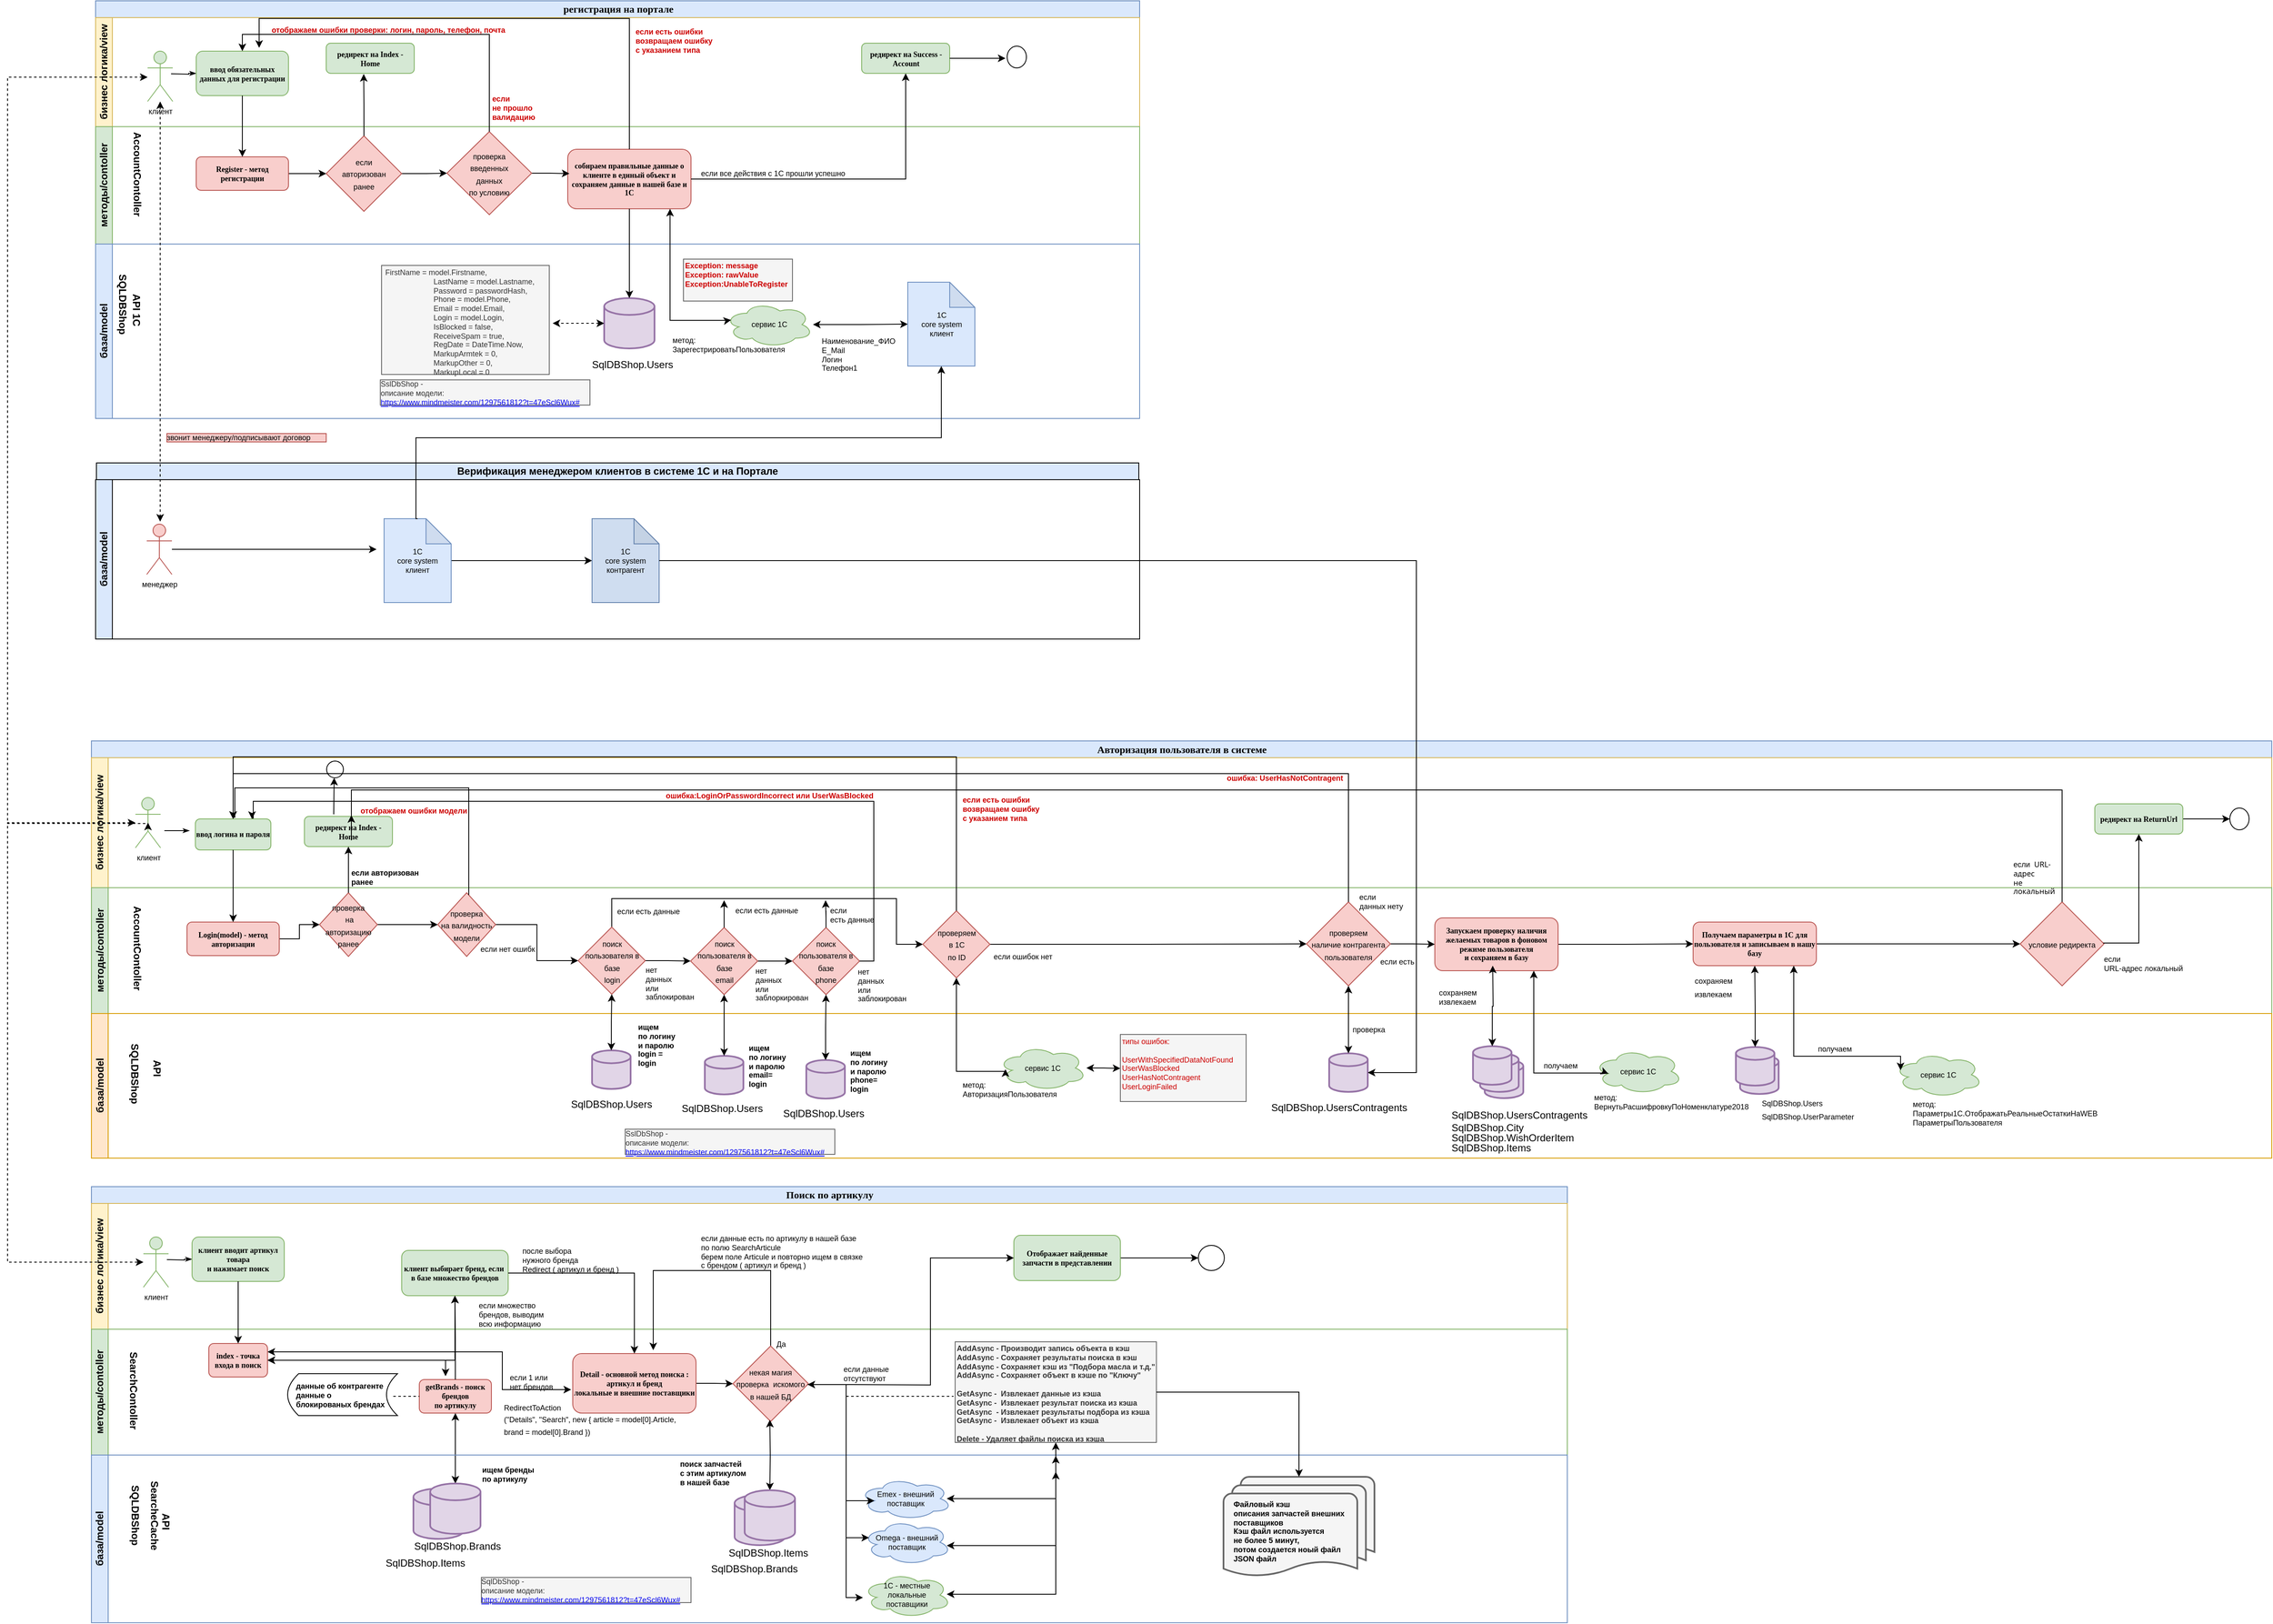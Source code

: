 <mxfile version="11.1.2" type="github"><diagram name="Page-1" id="c7488fd3-1785-93aa-aadb-54a6760d102a"><mxGraphModel dx="1422" dy="3103" grid="1" gridSize="10" guides="1" tooltips="1" connect="1" arrows="1" fold="1" page="1" pageScale="1" pageWidth="3300" pageHeight="2339" background="#ffffff" math="0" shadow="0"><root><mxCell id="0"/><mxCell id="1" parent="0"/><mxCell id="tkmcbwnPDqSYlRcfFHST-173" value="" style="strokeWidth=2;html=1;shape=mxgraph.flowchart.database;whiteSpace=wrap;fontFamily=Helvetica;fontSize=12;fillColor=#e1d5e7;strokeColor=#9673a6;" parent="1" vertex="1"><mxGeometry x="1841.5" y="-68.5" width="46" height="46" as="geometry"/></mxCell><mxCell id="tkmcbwnPDqSYlRcfFHST-124" value="" style="strokeWidth=2;html=1;shape=mxgraph.flowchart.database;whiteSpace=wrap;fontFamily=Helvetica;fontSize=12;fillColor=#e1d5e7;strokeColor=#9673a6;" parent="1" vertex="1"><mxGeometry x="1836" y="-76" width="46" height="46" as="geometry"/></mxCell><mxCell id="2b4e8129b02d487f-1" value="Поиск по артикулу" style="swimlane;html=1;childLayout=stackLayout;horizontal=1;startSize=20;horizontalStack=0;rounded=0;shadow=0;labelBackgroundColor=none;strokeColor=#6c8ebf;strokeWidth=1;fillColor=#dae8fc;fontFamily=Verdana;fontSize=12;align=center;" parent="1" vertex="1"><mxGeometry x="180" y="83" width="1760" height="520" as="geometry"/></mxCell><mxCell id="2b4e8129b02d487f-2" value="бизнес логика/view" style="swimlane;html=1;startSize=20;horizontal=0;fillColor=#fff2cc;strokeColor=#d6b656;fontFamily=Helvetica;" parent="2b4e8129b02d487f-1" vertex="1"><mxGeometry y="20" width="1760" height="150" as="geometry"/></mxCell><mxCell id="2b4e8129b02d487f-18" style="edgeStyle=orthogonalEdgeStyle;rounded=0;html=1;labelBackgroundColor=none;startArrow=none;startFill=0;startSize=5;endArrow=classicThin;endFill=1;endSize=5;jettySize=auto;orthogonalLoop=1;strokeColor=#000000;strokeWidth=1;fontFamily=Verdana;fontSize=8;fontColor=#000000;" parent="2b4e8129b02d487f-2" target="2b4e8129b02d487f-6" edge="1"><mxGeometry relative="1" as="geometry"><mxPoint x="90" y="67" as="sourcePoint"/></mxGeometry></mxCell><mxCell id="2b4e8129b02d487f-6" value="клиент вводит артикул товара&lt;br&gt;и нажимает поиск" style="rounded=1;whiteSpace=wrap;html=1;shadow=0;labelBackgroundColor=none;strokeColor=#82b366;strokeWidth=1;fillColor=#d5e8d4;fontFamily=Verdana;fontSize=9;align=center;fontStyle=1" parent="2b4e8129b02d487f-2" vertex="1"><mxGeometry x="120" y="40" width="110" height="53" as="geometry"/></mxCell><mxCell id="2b4e8129b02d487f-9" value="клиент выбирает бренд, если&amp;nbsp; в базе множество брендов" style="rounded=1;whiteSpace=wrap;html=1;shadow=0;labelBackgroundColor=none;strokeColor=#82b366;strokeWidth=1;fillColor=#d5e8d4;fontFamily=Verdana;fontSize=9;align=center;fontStyle=1" parent="2b4e8129b02d487f-2" vertex="1"><mxGeometry x="370" y="56" width="127" height="54" as="geometry"/></mxCell><mxCell id="N5_DKZOjXNB27eDIZYsI-72" value="после выбора&amp;nbsp;&lt;br&gt;нужного бренда&amp;nbsp;&lt;br&gt;Redirect ( артикул и бренд )" style="text;html=1;resizable=0;points=[];autosize=1;align=left;verticalAlign=top;spacingTop=-4;fontSize=9;fontFamily=Helvetica;" parent="2b4e8129b02d487f-2" vertex="1"><mxGeometry x="511.5" y="49" width="130" height="30" as="geometry"/></mxCell><mxCell id="tkmcbwnPDqSYlRcfFHST-133" style="edgeStyle=orthogonalEdgeStyle;rounded=0;orthogonalLoop=1;jettySize=auto;html=1;entryX=0;entryY=0.5;entryDx=0;entryDy=0;startArrow=none;startFill=0;endArrow=classic;endFill=1;fontSize=9;" parent="2b4e8129b02d487f-2" source="N5_DKZOjXNB27eDIZYsI-171" target="tkmcbwnPDqSYlRcfFHST-130" edge="1"><mxGeometry relative="1" as="geometry"/></mxCell><mxCell id="N5_DKZOjXNB27eDIZYsI-171" value="Отображает найденные запчасти в представлении" style="rounded=1;whiteSpace=wrap;html=1;shadow=0;labelBackgroundColor=none;strokeColor=#82b366;strokeWidth=1;fillColor=#d5e8d4;fontFamily=Verdana;fontSize=9;align=center;fontStyle=1" parent="2b4e8129b02d487f-2" vertex="1"><mxGeometry x="1100" y="38" width="127" height="54" as="geometry"/></mxCell><mxCell id="tkmcbwnPDqSYlRcfFHST-25" value="клиент" style="shape=umlActor;verticalLabelPosition=bottom;labelBackgroundColor=#ffffff;verticalAlign=top;html=1;outlineConnect=0;fontSize=9;fillColor=#d5e8d4;strokeColor=#82b366;" parent="2b4e8129b02d487f-2" vertex="1"><mxGeometry x="62" y="40" width="30" height="60" as="geometry"/></mxCell><mxCell id="tkmcbwnPDqSYlRcfFHST-130" value="" style="ellipse;whiteSpace=wrap;html=1;fontSize=9;" parent="2b4e8129b02d487f-2" vertex="1"><mxGeometry x="1320" y="50" width="31" height="30" as="geometry"/></mxCell><mxCell id="N5_DKZOjXNB27eDIZYsI-1" value="методы/contoller" style="swimlane;html=1;startSize=20;horizontal=0;fillColor=#d5e8d4;strokeColor=#82b366;" parent="2b4e8129b02d487f-1" vertex="1"><mxGeometry y="170" width="1760" height="150" as="geometry"/></mxCell><mxCell id="N5_DKZOjXNB27eDIZYsI-85" value="" style="shape=dataStorage;whiteSpace=wrap;html=1;fontFamily=Helvetica;fontSize=9;" parent="N5_DKZOjXNB27eDIZYsI-1" vertex="1"><mxGeometry x="234" y="53" width="131" height="50" as="geometry"/></mxCell><mxCell id="N5_DKZOjXNB27eDIZYsI-81" value="данные об контрагенте&lt;br&gt;данные о &lt;br&gt;блокированых брендах" style="text;html=1;resizable=0;points=[];autosize=1;align=left;verticalAlign=top;spacingTop=-4;fontSize=9;fontFamily=Helvetica;fontStyle=1" parent="N5_DKZOjXNB27eDIZYsI-1" vertex="1"><mxGeometry x="241.5" y="60" width="110" height="30" as="geometry"/></mxCell><mxCell id="N5_DKZOjXNB27eDIZYsI-87" style="edgeStyle=orthogonalEdgeStyle;rounded=0;orthogonalLoop=1;jettySize=auto;html=1;entryX=0.364;entryY=-0.1;entryDx=0;entryDy=0;entryPerimeter=0;startArrow=classic;startFill=1;fontFamily=Helvetica;fontSize=9;" parent="N5_DKZOjXNB27eDIZYsI-1" source="2b4e8129b02d487f-12" target="N5_DKZOjXNB27eDIZYsI-50" edge="1"><mxGeometry relative="1" as="geometry"/></mxCell><mxCell id="tujPHSc40wLr4RIdO6O2-2" style="edgeStyle=orthogonalEdgeStyle;rounded=0;orthogonalLoop=1;jettySize=auto;html=1;entryX=1.079;entryY=1.1;entryDx=0;entryDy=0;entryPerimeter=0;startArrow=classic;startFill=1;" edge="1" parent="N5_DKZOjXNB27eDIZYsI-1" source="2b4e8129b02d487f-12" target="N5_DKZOjXNB27eDIZYsI-68"><mxGeometry relative="1" as="geometry"><Array as="points"><mxPoint x="490" y="27"/><mxPoint x="490" y="72"/></Array></mxGeometry></mxCell><mxCell id="2b4e8129b02d487f-12" value="index - точка входа в поиск" style="rounded=1;whiteSpace=wrap;html=1;shadow=0;labelBackgroundColor=none;strokeColor=#b85450;strokeWidth=1;fillColor=#f8cecc;fontFamily=Verdana;fontSize=9;align=center;fontStyle=1" parent="N5_DKZOjXNB27eDIZYsI-1" vertex="1"><mxGeometry x="140" y="17" width="70" height="40" as="geometry"/></mxCell><mxCell id="N5_DKZOjXNB27eDIZYsI-49" value="SearchContoller" style="text;html=1;resizable=0;points=[];autosize=1;align=left;verticalAlign=top;spacingTop=-4;fontSize=12;fontFamily=Helvetica;rotation=90;fontStyle=1" parent="N5_DKZOjXNB27eDIZYsI-1" vertex="1"><mxGeometry y="65" width="100" height="20" as="geometry"/></mxCell><mxCell id="N5_DKZOjXNB27eDIZYsI-50" value="getBrands - поиск брендов&lt;br style=&quot;font-size: 9px&quot;&gt;по артикулу" style="rounded=1;whiteSpace=wrap;html=1;shadow=0;labelBackgroundColor=none;strokeColor=#b85450;strokeWidth=1;fillColor=#f8cecc;fontFamily=Verdana;fontSize=9;align=center;fontStyle=1" parent="N5_DKZOjXNB27eDIZYsI-1" vertex="1"><mxGeometry x="391" y="60" width="86" height="40" as="geometry"/></mxCell><mxCell id="N5_DKZOjXNB27eDIZYsI-68" value="если 1 или &lt;br&gt;нет брендов" style="text;html=1;resizable=0;points=[];autosize=1;align=left;verticalAlign=top;spacingTop=-4;fontSize=9;fontFamily=Helvetica;" parent="N5_DKZOjXNB27eDIZYsI-1" vertex="1"><mxGeometry x="496.5" y="50" width="70" height="20" as="geometry"/></mxCell><mxCell id="tkmcbwnPDqSYlRcfFHST-18" style="edgeStyle=orthogonalEdgeStyle;rounded=0;orthogonalLoop=1;jettySize=auto;html=1;entryX=0;entryY=0.5;entryDx=0;entryDy=0;startArrow=none;startFill=0;endArrow=classic;endFill=1;fontSize=9;" parent="N5_DKZOjXNB27eDIZYsI-1" source="N5_DKZOjXNB27eDIZYsI-69" target="tkmcbwnPDqSYlRcfFHST-1" edge="1"><mxGeometry relative="1" as="geometry"/></mxCell><mxCell id="N5_DKZOjXNB27eDIZYsI-69" value="Detail - основной метод поиска : артикул и бренд&lt;br&gt;локальные и внешние поставщики" style="rounded=1;whiteSpace=wrap;html=1;shadow=0;labelBackgroundColor=none;strokeColor=#b85450;strokeWidth=1;fillColor=#f8cecc;fontFamily=Verdana;fontSize=9;align=center;fontStyle=1" parent="N5_DKZOjXNB27eDIZYsI-1" vertex="1"><mxGeometry x="574" y="29" width="147" height="71" as="geometry"/></mxCell><mxCell id="N5_DKZOjXNB27eDIZYsI-89" value="" style="endArrow=none;dashed=1;html=1;fontFamily=Helvetica;fontSize=9;entryX=0;entryY=0.5;entryDx=0;entryDy=0;" parent="N5_DKZOjXNB27eDIZYsI-1" target="N5_DKZOjXNB27eDIZYsI-50" edge="1"><mxGeometry width="50" height="50" relative="1" as="geometry"><mxPoint x="360" y="80" as="sourcePoint"/><mxPoint x="50" y="320" as="targetPoint"/></mxGeometry></mxCell><mxCell id="N5_DKZOjXNB27eDIZYsI-156" value="AddAsync -&amp;nbsp;Производит запись объекта в кэш&lt;br&gt;AddAsync -&amp;nbsp;Сохраняет результаты поиска в кэш&lt;br&gt;AddAsync -&amp;nbsp;Сохраняет кэш из &quot;Подбора масла и т.д.&quot;&lt;br&gt;AddAsync -&amp;nbsp;Сохраняет объект в кэше по &quot;Ключу&quot;&lt;br&gt;&lt;br&gt;GetAsync -&amp;nbsp; Извлекает данные из кэша&lt;br&gt;GetAsync -&amp;nbsp; Извлекает результат поиска из кэша&lt;br&gt;GetAsync&amp;nbsp; - Извлекает результаты подбора из кэша&lt;br&gt;GetAsync -&amp;nbsp; Извлекает объект из кэша&lt;br&gt;&lt;br&gt;Delete -&amp;nbsp;Удаляет файлы поиска из кэша" style="text;html=1;resizable=0;points=[];autosize=1;align=left;verticalAlign=top;spacingTop=-4;fontSize=9;fontFamily=Helvetica;fontStyle=1;fillColor=#f5f5f5;strokeColor=#666666;fontColor=#333333;" parent="N5_DKZOjXNB27eDIZYsI-1" vertex="1"><mxGeometry x="1030" y="15" width="240" height="120" as="geometry"/></mxCell><mxCell id="tkmcbwnPDqSYlRcfFHST-3" style="edgeStyle=orthogonalEdgeStyle;rounded=0;orthogonalLoop=1;jettySize=auto;html=1;entryX=0.653;entryY=-0.056;entryDx=0;entryDy=0;entryPerimeter=0;startArrow=none;startFill=0;endArrow=classic;endFill=1;" parent="N5_DKZOjXNB27eDIZYsI-1" source="tkmcbwnPDqSYlRcfFHST-1" target="N5_DKZOjXNB27eDIZYsI-69" edge="1"><mxGeometry relative="1" as="geometry"><Array as="points"><mxPoint x="810" y="-70"/><mxPoint x="670" y="-70"/></Array></mxGeometry></mxCell><mxCell id="tkmcbwnPDqSYlRcfFHST-1" value="&lt;font style=&quot;font-size: 9px&quot;&gt;некая магия&lt;br&gt;проверка&amp;nbsp; искомого&lt;br&gt;в нашей БД&lt;br&gt;&lt;/font&gt;" style="rhombus;whiteSpace=wrap;html=1;fillColor=#f8cecc;strokeColor=#b85450;" parent="N5_DKZOjXNB27eDIZYsI-1" vertex="1"><mxGeometry x="765" y="20" width="90" height="90" as="geometry"/></mxCell><mxCell id="tkmcbwnPDqSYlRcfFHST-16" value="Да" style="text;html=1;resizable=0;points=[];autosize=1;align=left;verticalAlign=top;spacingTop=-4;fontSize=9;" parent="N5_DKZOjXNB27eDIZYsI-1" vertex="1"><mxGeometry x="815" y="10" width="30" height="10" as="geometry"/></mxCell><mxCell id="tujPHSc40wLr4RIdO6O2-1" value="&lt;font style=&quot;font-size: 9px&quot;&gt;RedirectToAction&lt;br&gt;(&quot;Details&quot;, &quot;Search&quot;, new { article = model[0].Article, &lt;br&gt;brand = model[0].Brand })&lt;/font&gt;" style="text;html=1;resizable=0;points=[];autosize=1;align=left;verticalAlign=top;spacingTop=-4;" vertex="1" parent="N5_DKZOjXNB27eDIZYsI-1"><mxGeometry x="490" y="83" width="220" height="50" as="geometry"/></mxCell><mxCell id="N5_DKZOjXNB27eDIZYsI-66" style="edgeStyle=orthogonalEdgeStyle;rounded=0;orthogonalLoop=1;jettySize=auto;html=1;fontFamily=Helvetica;fontSize=12;entryX=0.5;entryY=1;entryDx=0;entryDy=0;" parent="2b4e8129b02d487f-1" source="N5_DKZOjXNB27eDIZYsI-50" target="2b4e8129b02d487f-9" edge="1"><mxGeometry relative="1" as="geometry"><mxPoint x="444.5" y="120" as="targetPoint"/></mxGeometry></mxCell><mxCell id="N5_DKZOjXNB27eDIZYsI-67" style="edgeStyle=orthogonalEdgeStyle;rounded=0;orthogonalLoop=1;jettySize=auto;html=1;entryX=0.5;entryY=0;entryDx=0;entryDy=0;entryPerimeter=0;fontFamily=Helvetica;fontSize=12;startArrow=classic;startFill=1;" parent="2b4e8129b02d487f-1" source="N5_DKZOjXNB27eDIZYsI-50" target="N5_DKZOjXNB27eDIZYsI-60" edge="1"><mxGeometry relative="1" as="geometry"/></mxCell><mxCell id="N5_DKZOjXNB27eDIZYsI-71" style="edgeStyle=orthogonalEdgeStyle;rounded=0;orthogonalLoop=1;jettySize=auto;html=1;entryX=0.5;entryY=0;entryDx=0;entryDy=0;startArrow=none;startFill=0;fontFamily=Helvetica;fontSize=9;" parent="2b4e8129b02d487f-1" source="2b4e8129b02d487f-9" target="N5_DKZOjXNB27eDIZYsI-69" edge="1"><mxGeometry relative="1" as="geometry"/></mxCell><mxCell id="2b4e8129b02d487f-3" value="база/model" style="swimlane;html=1;startSize=20;horizontal=0;fillColor=#dae8fc;strokeColor=#6c8ebf;" parent="2b4e8129b02d487f-1" vertex="1"><mxGeometry y="320" width="1760" height="200" as="geometry"/></mxCell><mxCell id="tkmcbwnPDqSYlRcfFHST-23" value="" style="strokeWidth=2;html=1;shape=mxgraph.flowchart.database;whiteSpace=wrap;fontFamily=Helvetica;fontSize=12;fillColor=#e1d5e7;strokeColor=#9673a6;" parent="2b4e8129b02d487f-3" vertex="1"><mxGeometry x="384" y="40" width="60" height="60" as="geometry"/></mxCell><mxCell id="tkmcbwnPDqSYlRcfFHST-19" value="" style="strokeWidth=2;html=1;shape=mxgraph.flowchart.database;whiteSpace=wrap;fontFamily=Helvetica;fontSize=12;fillColor=#e1d5e7;strokeColor=#9673a6;" parent="2b4e8129b02d487f-3" vertex="1"><mxGeometry x="767" y="47.5" width="60" height="60" as="geometry"/></mxCell><mxCell id="tkmcbwnPDqSYlRcfFHST-20" value="SqlDBShop.Brands" style="text;html=1;resizable=0;points=[];autosize=1;align=left;verticalAlign=top;spacingTop=-4;fontSize=12;fontFamily=Helvetica;" parent="2b4e8129b02d487f-3" vertex="1"><mxGeometry x="737" y="126" width="120" height="20" as="geometry"/></mxCell><mxCell id="N5_DKZOjXNB27eDIZYsI-60" value="" style="strokeWidth=2;html=1;shape=mxgraph.flowchart.database;whiteSpace=wrap;fontFamily=Helvetica;fontSize=12;fillColor=#e1d5e7;strokeColor=#9673a6;" parent="2b4e8129b02d487f-3" vertex="1"><mxGeometry x="404" y="34" width="60" height="60" as="geometry"/></mxCell><mxCell id="N5_DKZOjXNB27eDIZYsI-62" value="SqlDBShop.Brands" style="text;html=1;resizable=0;points=[];autosize=1;align=left;verticalAlign=top;spacingTop=-4;fontSize=12;fontFamily=Helvetica;" parent="2b4e8129b02d487f-3" vertex="1"><mxGeometry x="383" y="99" width="120" height="20" as="geometry"/></mxCell><mxCell id="N5_DKZOjXNB27eDIZYsI-74" value="SQLDBShop" style="text;html=1;resizable=0;points=[];autosize=1;align=left;verticalAlign=top;spacingTop=-4;fontSize=12;fontFamily=Helvetica;rotation=90;fontStyle=1" parent="2b4e8129b02d487f-3" vertex="1"><mxGeometry x="12" y="64" width="80" height="20" as="geometry"/></mxCell><mxCell id="N5_DKZOjXNB27eDIZYsI-88" value="ищем бренды&amp;nbsp;&lt;br&gt;по артикулу&amp;nbsp;" style="text;html=1;resizable=0;points=[];autosize=1;align=left;verticalAlign=top;spacingTop=-4;fontSize=9;fontFamily=Helvetica;fontStyle=1" parent="2b4e8129b02d487f-3" vertex="1"><mxGeometry x="464" y="10" width="80" height="20" as="geometry"/></mxCell><mxCell id="N5_DKZOjXNB27eDIZYsI-150" value="" style="strokeWidth=2;html=1;shape=mxgraph.flowchart.multi-document;whiteSpace=wrap;fontFamily=Helvetica;fontSize=9;fillColor=#f5f5f5;strokeColor=#666666;fontColor=#333333;" parent="2b4e8129b02d487f-3" vertex="1"><mxGeometry x="1350" y="26" width="180" height="120" as="geometry"/></mxCell><mxCell id="N5_DKZOjXNB27eDIZYsI-151" value="Файловый кэш&lt;br&gt;описания запчастей внешних &lt;br&gt;поставщиков&lt;br&gt;Кэш файл используется&lt;br&gt;не более 5 минут,&lt;br&gt;потом создается ноый файл&lt;br&gt;JSON файл" style="text;html=1;resizable=0;points=[];autosize=1;align=left;verticalAlign=top;spacingTop=-4;fontSize=9;fontFamily=Helvetica;fontStyle=1;" parent="2b4e8129b02d487f-3" vertex="1"><mxGeometry x="1360" y="51" width="140" height="80" as="geometry"/></mxCell><mxCell id="N5_DKZOjXNB27eDIZYsI-153" value="SearcheCache" style="text;html=1;resizable=0;points=[];autosize=1;align=left;verticalAlign=top;spacingTop=-4;fontSize=12;fontFamily=Helvetica;rotation=90;fontStyle=1" parent="2b4e8129b02d487f-3" vertex="1"><mxGeometry x="30" y="64" width="90" height="20" as="geometry"/></mxCell><mxCell id="N5_DKZOjXNB27eDIZYsI-159" value="Emex - внешний поставщик" style="ellipse;shape=cloud;whiteSpace=wrap;html=1;fontFamily=Helvetica;fontSize=9;fillColor=#dae8fc;strokeColor=#6c8ebf;" parent="2b4e8129b02d487f-3" vertex="1"><mxGeometry x="916" y="27" width="110" height="50" as="geometry"/></mxCell><mxCell id="N5_DKZOjXNB27eDIZYsI-160" value="Omega - внешний поставщик" style="ellipse;shape=cloud;whiteSpace=wrap;html=1;fontFamily=Helvetica;fontSize=9;fillColor=#dae8fc;strokeColor=#6c8ebf;" parent="2b4e8129b02d487f-3" vertex="1"><mxGeometry x="920" y="77" width="105" height="54" as="geometry"/></mxCell><mxCell id="N5_DKZOjXNB27eDIZYsI-163" value="1С - местные локальные &lt;br&gt;поставщики" style="ellipse;shape=cloud;whiteSpace=wrap;html=1;fontFamily=Helvetica;fontSize=9;fillColor=#d5e8d4;strokeColor=#82b366;" parent="2b4e8129b02d487f-3" vertex="1"><mxGeometry x="920" y="140" width="105" height="54" as="geometry"/></mxCell><mxCell id="tkmcbwnPDqSYlRcfFHST-4" style="edgeStyle=orthogonalEdgeStyle;rounded=0;orthogonalLoop=1;jettySize=auto;html=1;entryX=0.5;entryY=0;entryDx=0;entryDy=0;entryPerimeter=0;fontFamily=Helvetica;fontSize=12;startArrow=classic;startFill=1;" parent="2b4e8129b02d487f-3" target="tkmcbwnPDqSYlRcfFHST-5" edge="1"><mxGeometry relative="1" as="geometry"><mxPoint x="809" y="-42" as="sourcePoint"/></mxGeometry></mxCell><mxCell id="tkmcbwnPDqSYlRcfFHST-5" value="" style="strokeWidth=2;html=1;shape=mxgraph.flowchart.database;whiteSpace=wrap;fontFamily=Helvetica;fontSize=12;fillColor=#e1d5e7;strokeColor=#9673a6;" parent="2b4e8129b02d487f-3" vertex="1"><mxGeometry x="779" y="42" width="60" height="60" as="geometry"/></mxCell><mxCell id="tkmcbwnPDqSYlRcfFHST-6" value="SqlDBShop.Items" style="text;html=1;resizable=0;points=[];autosize=1;align=left;verticalAlign=top;spacingTop=-4;fontSize=12;fontFamily=Helvetica;" parent="2b4e8129b02d487f-3" vertex="1"><mxGeometry x="758" y="107" width="110" height="20" as="geometry"/></mxCell><mxCell id="tkmcbwnPDqSYlRcfFHST-8" value="поиск запчастей &lt;br style=&quot;font-size: 9px;&quot;&gt;с этим артикулом&lt;br style=&quot;font-size: 9px;&quot;&gt;в нашей базе" style="text;html=1;resizable=0;points=[];autosize=1;align=left;verticalAlign=top;spacingTop=-4;fontSize=9;fontStyle=1" parent="2b4e8129b02d487f-3" vertex="1"><mxGeometry x="700" y="3" width="110" height="40" as="geometry"/></mxCell><mxCell id="tkmcbwnPDqSYlRcfFHST-24" value="SqlDBShop.Items" style="text;html=1;resizable=0;points=[];autosize=1;align=left;verticalAlign=top;spacingTop=-4;fontSize=12;fontFamily=Helvetica;" parent="2b4e8129b02d487f-3" vertex="1"><mxGeometry x="349" y="119" width="110" height="20" as="geometry"/></mxCell><mxCell id="tkmcbwnPDqSYlRcfFHST-92" value="API" style="text;html=1;resizable=0;points=[];autosize=1;align=left;verticalAlign=top;spacingTop=-4;fontSize=12;fontFamily=Helvetica;rotation=90;fontStyle=1" parent="2b4e8129b02d487f-3" vertex="1"><mxGeometry x="73.5" y="72" width="30" height="20" as="geometry"/></mxCell><mxCell id="tkmcbwnPDqSYlRcfFHST-374" value="SqlDbShop -&lt;br&gt;описание модели:&lt;br&gt;&lt;a href=&quot;https://www.mindmeister.com/1297561812?t=47eScl6Wux&quot;&gt;https://www.mindmeister.com/1297561812?t=47eScl6Wux#&lt;/a&gt;" style="text;html=1;resizable=0;points=[];autosize=1;align=left;verticalAlign=top;spacingTop=-5;fontSize=9;spacingBottom=0;spacing=0;fillColor=#f5f5f5;strokeColor=#666666;fontColor=#333333;" parent="2b4e8129b02d487f-3" vertex="1"><mxGeometry x="465" y="146" width="250" height="30" as="geometry"/></mxCell><mxCell id="N5_DKZOjXNB27eDIZYsI-48" style="edgeStyle=orthogonalEdgeStyle;rounded=0;orthogonalLoop=1;jettySize=auto;html=1;entryX=0.5;entryY=0;entryDx=0;entryDy=0;fontFamily=Helvetica;fontSize=12;" parent="2b4e8129b02d487f-1" source="2b4e8129b02d487f-6" target="2b4e8129b02d487f-12" edge="1"><mxGeometry relative="1" as="geometry"/></mxCell><mxCell id="N5_DKZOjXNB27eDIZYsI-157" style="edgeStyle=orthogonalEdgeStyle;rounded=0;orthogonalLoop=1;jettySize=auto;html=1;startArrow=none;startFill=0;fontFamily=Helvetica;fontSize=9;entryX=0.5;entryY=0;entryDx=0;entryDy=0;entryPerimeter=0;" parent="2b4e8129b02d487f-1" source="N5_DKZOjXNB27eDIZYsI-156" target="N5_DKZOjXNB27eDIZYsI-150" edge="1"><mxGeometry relative="1" as="geometry"><mxPoint x="1420" y="320" as="targetPoint"/></mxGeometry></mxCell><mxCell id="N5_DKZOjXNB27eDIZYsI-167" style="edgeStyle=orthogonalEdgeStyle;rounded=0;orthogonalLoop=1;jettySize=auto;html=1;startArrow=classic;startFill=1;fontFamily=Helvetica;fontSize=9;" parent="2b4e8129b02d487f-1" edge="1"><mxGeometry relative="1" as="geometry"><mxPoint x="1150" y="321" as="sourcePoint"/><Array as="points"><mxPoint x="1150" y="372"/></Array><mxPoint x="1020" y="372" as="targetPoint"/></mxGeometry></mxCell><mxCell id="N5_DKZOjXNB27eDIZYsI-168" style="edgeStyle=orthogonalEdgeStyle;rounded=0;orthogonalLoop=1;jettySize=auto;html=1;startArrow=classic;startFill=1;fontFamily=Helvetica;fontSize=9;endArrow=classic;endFill=1;" parent="2b4e8129b02d487f-1" edge="1"><mxGeometry relative="1" as="geometry"><mxPoint x="1150" y="305" as="sourcePoint"/><mxPoint x="1020" y="428" as="targetPoint"/><Array as="points"><mxPoint x="1150" y="428"/></Array></mxGeometry></mxCell><mxCell id="N5_DKZOjXNB27eDIZYsI-169" style="edgeStyle=orthogonalEdgeStyle;rounded=0;orthogonalLoop=1;jettySize=auto;html=1;startArrow=classic;startFill=1;fontFamily=Helvetica;fontSize=9;" parent="2b4e8129b02d487f-1" edge="1"><mxGeometry relative="1" as="geometry"><mxPoint x="1150" y="340" as="sourcePoint"/><Array as="points"><mxPoint x="1150" y="486"/></Array><mxPoint x="1020" y="486" as="targetPoint"/></mxGeometry></mxCell><mxCell id="N5_DKZOjXNB27eDIZYsI-172" style="edgeStyle=orthogonalEdgeStyle;rounded=0;orthogonalLoop=1;jettySize=auto;html=1;entryX=0;entryY=0.5;entryDx=0;entryDy=0;startArrow=none;startFill=0;fontFamily=Helvetica;fontSize=9;" parent="2b4e8129b02d487f-1" target="N5_DKZOjXNB27eDIZYsI-171" edge="1"><mxGeometry relative="1" as="geometry"><mxPoint x="900" y="236" as="sourcePoint"/></mxGeometry></mxCell><mxCell id="tkmcbwnPDqSYlRcfFHST-12" style="edgeStyle=orthogonalEdgeStyle;rounded=0;orthogonalLoop=1;jettySize=auto;html=1;entryX=0.07;entryY=0.4;entryDx=0;entryDy=0;entryPerimeter=0;startArrow=none;startFill=0;endArrow=classic;endFill=1;fontSize=9;" parent="2b4e8129b02d487f-1" source="tkmcbwnPDqSYlRcfFHST-1" target="N5_DKZOjXNB27eDIZYsI-160" edge="1"><mxGeometry relative="1" as="geometry"><Array as="points"><mxPoint x="900" y="236"/><mxPoint x="900" y="419"/></Array></mxGeometry></mxCell><mxCell id="tkmcbwnPDqSYlRcfFHST-13" style="edgeStyle=orthogonalEdgeStyle;rounded=0;orthogonalLoop=1;jettySize=auto;html=1;entryX=0.16;entryY=0.55;entryDx=0;entryDy=0;entryPerimeter=0;startArrow=none;startFill=0;endArrow=classic;endFill=1;fontSize=9;" parent="2b4e8129b02d487f-1" source="tkmcbwnPDqSYlRcfFHST-1" target="N5_DKZOjXNB27eDIZYsI-159" edge="1"><mxGeometry relative="1" as="geometry"><Array as="points"><mxPoint x="900" y="236"/><mxPoint x="900" y="375"/></Array></mxGeometry></mxCell><mxCell id="tujPHSc40wLr4RIdO6O2-5" style="edgeStyle=orthogonalEdgeStyle;rounded=0;orthogonalLoop=1;jettySize=auto;html=1;entryX=0.5;entryY=1;entryDx=0;entryDy=0;startArrow=classic;startFill=1;" edge="1" parent="2b4e8129b02d487f-1" source="2b4e8129b02d487f-12" target="2b4e8129b02d487f-9"><mxGeometry relative="1" as="geometry"/></mxCell><mxCell id="N5_DKZOjXNB27eDIZYsI-90" value="если множество&lt;br&gt;брендов, выводим&amp;nbsp;&lt;br&gt;всю информацию" style="text;html=1;resizable=0;points=[];autosize=1;align=left;verticalAlign=top;spacingTop=-4;fontSize=9;fontFamily=Helvetica;fontStyle=0" parent="1" vertex="1"><mxGeometry x="640" y="217" width="100" height="30" as="geometry"/></mxCell><mxCell id="N5_DKZOjXNB27eDIZYsI-121" value="Авторизация пользователя в системе" style="swimlane;html=1;childLayout=stackLayout;horizontal=1;startSize=20;horizontalStack=0;rounded=0;shadow=0;labelBackgroundColor=none;strokeColor=#6c8ebf;strokeWidth=1;fillColor=#dae8fc;fontFamily=Verdana;fontSize=12;align=center;" parent="1" vertex="1"><mxGeometry x="180" y="-448.5" width="2600" height="497.5" as="geometry"/></mxCell><mxCell id="N5_DKZOjXNB27eDIZYsI-122" value="бизнес логика/view" style="swimlane;html=1;startSize=20;horizontal=0;fillColor=#fff2cc;strokeColor=#d6b656;fontFamily=Helvetica;" parent="N5_DKZOjXNB27eDIZYsI-121" vertex="1"><mxGeometry y="20" width="2600" height="155" as="geometry"/></mxCell><mxCell id="N5_DKZOjXNB27eDIZYsI-123" style="edgeStyle=orthogonalEdgeStyle;rounded=0;html=1;labelBackgroundColor=none;startArrow=none;startFill=0;startSize=5;endArrow=classicThin;endFill=1;endSize=5;jettySize=auto;orthogonalLoop=1;strokeColor=#000000;strokeWidth=1;fontFamily=Verdana;fontSize=8;fontColor=#000000;" parent="N5_DKZOjXNB27eDIZYsI-122" edge="1"><mxGeometry relative="1" as="geometry"><mxPoint x="87" y="87" as="sourcePoint"/><mxPoint x="117" y="87" as="targetPoint"/></mxGeometry></mxCell><mxCell id="N5_DKZOjXNB27eDIZYsI-125" value="ввод логина и пароля" style="rounded=1;whiteSpace=wrap;html=1;shadow=0;labelBackgroundColor=none;strokeColor=#82b366;strokeWidth=1;fillColor=#d5e8d4;fontFamily=Verdana;fontSize=9;align=center;fontStyle=1" parent="N5_DKZOjXNB27eDIZYsI-122" vertex="1"><mxGeometry x="124" y="73" width="90" height="37" as="geometry"/></mxCell><mxCell id="tkmcbwnPDqSYlRcfFHST-27" value="клиент" style="shape=umlActor;verticalLabelPosition=bottom;labelBackgroundColor=#ffffff;verticalAlign=top;html=1;outlineConnect=0;fontSize=9;fillColor=#d5e8d4;strokeColor=#82b366;" parent="N5_DKZOjXNB27eDIZYsI-122" vertex="1"><mxGeometry x="52.5" y="47.5" width="30" height="60" as="geometry"/></mxCell><mxCell id="tkmcbwnPDqSYlRcfFHST-33" value="редирект на Index - Home" style="rounded=1;whiteSpace=wrap;html=1;shadow=0;labelBackgroundColor=none;strokeColor=#82b366;strokeWidth=1;fillColor=#d5e8d4;fontFamily=Verdana;fontSize=9;align=center;fontStyle=1" parent="N5_DKZOjXNB27eDIZYsI-122" vertex="1"><mxGeometry x="254" y="70" width="105" height="36" as="geometry"/></mxCell><mxCell id="tkmcbwnPDqSYlRcfFHST-38" value="" style="endArrow=none;html=1;fontSize=9;exitX=0.5;exitY=1;exitDx=0;exitDy=0;endFill=0;startArrow=classic;startFill=1;entryX=0.333;entryY=-0.069;entryDx=0;entryDy=0;entryPerimeter=0;" parent="N5_DKZOjXNB27eDIZYsI-122" target="tkmcbwnPDqSYlRcfFHST-33" edge="1"><mxGeometry width="50" height="50" relative="1" as="geometry"><mxPoint x="289.5" y="24" as="sourcePoint"/><mxPoint x="304.5" y="70" as="targetPoint"/></mxGeometry></mxCell><mxCell id="tkmcbwnPDqSYlRcfFHST-42" value="" style="ellipse;whiteSpace=wrap;html=1;fontSize=9;" parent="N5_DKZOjXNB27eDIZYsI-122" vertex="1"><mxGeometry x="280.5" y="4" width="20" height="20" as="geometry"/></mxCell><mxCell id="tkmcbwnPDqSYlRcfFHST-35" value="если авторизован&lt;br&gt;ранее" style="text;html=1;resizable=0;points=[];autosize=1;align=left;verticalAlign=top;spacingTop=-4;fontSize=9;fontStyle=1" parent="N5_DKZOjXNB27eDIZYsI-122" vertex="1"><mxGeometry x="308" y="129" width="90" height="20" as="geometry"/></mxCell><mxCell id="tkmcbwnPDqSYlRcfFHST-41" value="отображаем ошибки модели" style="text;html=1;resizable=0;points=[];autosize=1;align=left;verticalAlign=top;spacingTop=-4;fontSize=9;fontStyle=1;fontColor=#CC0000;" parent="N5_DKZOjXNB27eDIZYsI-122" vertex="1"><mxGeometry x="319" y="55" width="130" height="10" as="geometry"/></mxCell><mxCell id="tkmcbwnPDqSYlRcfFHST-85" value="ошибка:LoginOrPasswordIncorrect или&amp;nbsp;UserWasBlocked" style="text;html=1;resizable=0;points=[];autosize=1;align=left;verticalAlign=top;spacingTop=-4;fontSize=9;fontColor=#CC0000;fontStyle=1" parent="N5_DKZOjXNB27eDIZYsI-122" vertex="1"><mxGeometry x="682.5" y="37" width="250" height="10" as="geometry"/></mxCell><mxCell id="tkmcbwnPDqSYlRcfFHST-153" value="если есть ошибки&lt;br&gt;возвращаем ошибку&lt;br&gt;с указанием типа" style="text;html=1;resizable=0;points=[];autosize=1;align=left;verticalAlign=top;spacingTop=-4;fontSize=9;fontColor=#CC0000;fontStyle=1" parent="N5_DKZOjXNB27eDIZYsI-122" vertex="1"><mxGeometry x="1037" y="42" width="100" height="30" as="geometry"/></mxCell><mxCell id="tkmcbwnPDqSYlRcfFHST-384" style="edgeStyle=orthogonalEdgeStyle;rounded=0;orthogonalLoop=1;jettySize=auto;html=1;entryX=0;entryY=0.5;entryDx=0;entryDy=0;startArrow=none;startFill=0;endArrow=classic;endFill=1;fontSize=9;" parent="N5_DKZOjXNB27eDIZYsI-122" source="tkmcbwnPDqSYlRcfFHST-165" target="tkmcbwnPDqSYlRcfFHST-383" edge="1"><mxGeometry relative="1" as="geometry"/></mxCell><mxCell id="tkmcbwnPDqSYlRcfFHST-165" value="редирект на ReturnUrl" style="rounded=1;whiteSpace=wrap;html=1;shadow=0;labelBackgroundColor=none;strokeColor=#82b366;strokeWidth=1;fillColor=#d5e8d4;fontFamily=Verdana;fontSize=9;align=center;fontStyle=1" parent="N5_DKZOjXNB27eDIZYsI-122" vertex="1"><mxGeometry x="2389" y="55" width="105" height="36" as="geometry"/></mxCell><mxCell id="tkmcbwnPDqSYlRcfFHST-170" value="если&amp;nbsp;&lt;span style=&quot;font-family: &amp;#34;segoe ui&amp;#34; , &amp;#34;segoeui&amp;#34; , &amp;#34;segoe wp&amp;#34; , &amp;#34;helvetica neue&amp;#34; , &amp;#34;helvetica&amp;#34; , &amp;#34;tahoma&amp;#34; , &amp;#34;arial&amp;#34; , sans-serif ; white-space: normal ; background-color: rgb(255 , 255 , 255)&quot;&gt;&amp;nbsp;URL-адрес &lt;br&gt;не локальный&lt;/span&gt;" style="text;html=1;resizable=0;points=[];autosize=1;align=left;verticalAlign=top;spacingTop=-4;fontSize=9;" parent="N5_DKZOjXNB27eDIZYsI-122" vertex="1"><mxGeometry x="2290" y="119" width="90" height="30" as="geometry"/></mxCell><mxCell id="tkmcbwnPDqSYlRcfFHST-383" value="" style="ellipse;whiteSpace=wrap;html=1;fontSize=9;" parent="N5_DKZOjXNB27eDIZYsI-122" vertex="1"><mxGeometry x="2550" y="60" width="23" height="26" as="geometry"/></mxCell><mxCell id="N5_DKZOjXNB27eDIZYsI-128" value="методы/contoller" style="swimlane;html=1;startSize=20;horizontal=0;fillColor=#d5e8d4;strokeColor=#82b366;" parent="N5_DKZOjXNB27eDIZYsI-121" vertex="1"><mxGeometry y="175" width="2600" height="150" as="geometry"/></mxCell><mxCell id="tkmcbwnPDqSYlRcfFHST-32" style="edgeStyle=orthogonalEdgeStyle;rounded=0;orthogonalLoop=1;jettySize=auto;html=1;entryX=0;entryY=0.5;entryDx=0;entryDy=0;startArrow=none;startFill=0;endArrow=classic;endFill=1;fontSize=9;" parent="N5_DKZOjXNB27eDIZYsI-128" source="N5_DKZOjXNB27eDIZYsI-132" target="tkmcbwnPDqSYlRcfFHST-31" edge="1"><mxGeometry relative="1" as="geometry"/></mxCell><mxCell id="N5_DKZOjXNB27eDIZYsI-132" value="Login(model) - метод авторизации" style="rounded=1;whiteSpace=wrap;html=1;shadow=0;labelBackgroundColor=none;strokeColor=#b85450;strokeWidth=1;fillColor=#f8cecc;fontFamily=Verdana;fontSize=9;align=center;fontStyle=1" parent="N5_DKZOjXNB27eDIZYsI-128" vertex="1"><mxGeometry x="114" y="41" width="110" height="40" as="geometry"/></mxCell><mxCell id="N5_DKZOjXNB27eDIZYsI-133" value="AccountContoller" style="text;html=1;resizable=0;points=[];autosize=1;align=left;verticalAlign=top;spacingTop=-4;fontSize=12;fontFamily=Helvetica;rotation=90;fontStyle=1" parent="N5_DKZOjXNB27eDIZYsI-128" vertex="1"><mxGeometry y="65" width="110" height="20" as="geometry"/></mxCell><mxCell id="tkmcbwnPDqSYlRcfFHST-86" style="edgeStyle=orthogonalEdgeStyle;rounded=0;orthogonalLoop=1;jettySize=auto;html=1;entryX=0;entryY=0.5;entryDx=0;entryDy=0;startArrow=none;startFill=0;endArrow=classic;endFill=1;fontSize=9;" parent="N5_DKZOjXNB27eDIZYsI-128" source="tkmcbwnPDqSYlRcfFHST-31" target="tkmcbwnPDqSYlRcfFHST-36" edge="1"><mxGeometry relative="1" as="geometry"/></mxCell><mxCell id="tkmcbwnPDqSYlRcfFHST-31" value="&lt;font style=&quot;font-size: 9px&quot;&gt;проверка&lt;br&gt;&amp;nbsp;на авторизацию &lt;br&gt;ранее&lt;br&gt;&lt;/font&gt;" style="rhombus;whiteSpace=wrap;html=1;fillColor=#f8cecc;strokeColor=#b85450;" parent="N5_DKZOjXNB27eDIZYsI-128" vertex="1"><mxGeometry x="272" y="6" width="69" height="76" as="geometry"/></mxCell><mxCell id="tkmcbwnPDqSYlRcfFHST-57" style="edgeStyle=orthogonalEdgeStyle;rounded=0;orthogonalLoop=1;jettySize=auto;html=1;entryX=0;entryY=0.5;entryDx=0;entryDy=0;startArrow=none;startFill=0;endArrow=classic;endFill=1;fontSize=9;" parent="N5_DKZOjXNB27eDIZYsI-128" source="tkmcbwnPDqSYlRcfFHST-36" target="tkmcbwnPDqSYlRcfFHST-43" edge="1"><mxGeometry relative="1" as="geometry"/></mxCell><mxCell id="tkmcbwnPDqSYlRcfFHST-36" value="&lt;font style=&quot;font-size: 9px&quot;&gt;проверка &lt;br&gt;на валидность модели&lt;br&gt;&lt;/font&gt;" style="rhombus;whiteSpace=wrap;html=1;fillColor=#f8cecc;strokeColor=#b85450;" parent="N5_DKZOjXNB27eDIZYsI-128" vertex="1"><mxGeometry x="413" y="6" width="69" height="76" as="geometry"/></mxCell><mxCell id="tkmcbwnPDqSYlRcfFHST-73" style="edgeStyle=orthogonalEdgeStyle;rounded=0;orthogonalLoop=1;jettySize=auto;html=1;entryX=0;entryY=0.5;entryDx=0;entryDy=0;startArrow=none;startFill=0;endArrow=classic;endFill=1;fontSize=9;" parent="N5_DKZOjXNB27eDIZYsI-128" source="tkmcbwnPDqSYlRcfFHST-43" target="tkmcbwnPDqSYlRcfFHST-55" edge="1"><mxGeometry relative="1" as="geometry"/></mxCell><mxCell id="tkmcbwnPDqSYlRcfFHST-380" style="edgeStyle=orthogonalEdgeStyle;rounded=0;orthogonalLoop=1;jettySize=auto;html=1;entryX=0;entryY=0.5;entryDx=0;entryDy=0;startArrow=none;startFill=0;endArrow=classic;endFill=1;fontSize=9;" parent="N5_DKZOjXNB27eDIZYsI-128" source="tkmcbwnPDqSYlRcfFHST-43" target="tkmcbwnPDqSYlRcfFHST-44" edge="1"><mxGeometry relative="1" as="geometry"><Array as="points"><mxPoint x="620" y="13"/><mxPoint x="960" y="13"/><mxPoint x="960" y="67"/></Array></mxGeometry></mxCell><mxCell id="tkmcbwnPDqSYlRcfFHST-43" value="&lt;font style=&quot;font-size: 9px&quot;&gt;поиск пользователя в базе&lt;br&gt;login&lt;br&gt;&lt;/font&gt;" style="rhombus;whiteSpace=wrap;html=1;fillColor=#f8cecc;strokeColor=#b85450;" parent="N5_DKZOjXNB27eDIZYsI-128" vertex="1"><mxGeometry x="580.5" y="47" width="80" height="80" as="geometry"/></mxCell><mxCell id="tkmcbwnPDqSYlRcfFHST-152" style="edgeStyle=orthogonalEdgeStyle;rounded=0;orthogonalLoop=1;jettySize=auto;html=1;entryX=0;entryY=0.5;entryDx=0;entryDy=0;startArrow=none;startFill=0;endArrow=classic;endFill=1;fontSize=9;" parent="N5_DKZOjXNB27eDIZYsI-128" source="tkmcbwnPDqSYlRcfFHST-44" target="tkmcbwnPDqSYlRcfFHST-135" edge="1"><mxGeometry relative="1" as="geometry"/></mxCell><mxCell id="tkmcbwnPDqSYlRcfFHST-44" value="&lt;font style=&quot;font-size: 9px&quot;&gt;проверяем &lt;br&gt;в 1С&lt;br&gt;по ID&lt;br&gt;&lt;/font&gt;" style="rhombus;whiteSpace=wrap;html=1;fillColor=#f8cecc;strokeColor=#b85450;" parent="N5_DKZOjXNB27eDIZYsI-128" vertex="1"><mxGeometry x="991.5" y="27.5" width="80" height="80" as="geometry"/></mxCell><mxCell id="tkmcbwnPDqSYlRcfFHST-47" value="если есть данные" style="text;html=1;resizable=0;points=[];autosize=1;align=left;verticalAlign=top;spacingTop=-4;fontSize=9;" parent="N5_DKZOjXNB27eDIZYsI-128" vertex="1"><mxGeometry x="624.5" y="20" width="90" height="10" as="geometry"/></mxCell><mxCell id="tkmcbwnPDqSYlRcfFHST-75" style="edgeStyle=orthogonalEdgeStyle;rounded=0;orthogonalLoop=1;jettySize=auto;html=1;entryX=0;entryY=0.5;entryDx=0;entryDy=0;startArrow=none;startFill=0;endArrow=classic;endFill=1;fontSize=9;" parent="N5_DKZOjXNB27eDIZYsI-128" source="tkmcbwnPDqSYlRcfFHST-55" target="tkmcbwnPDqSYlRcfFHST-56" edge="1"><mxGeometry relative="1" as="geometry"/></mxCell><mxCell id="tkmcbwnPDqSYlRcfFHST-55" value="&lt;font style=&quot;font-size: 9px&quot;&gt;поиск пользователя в базе&lt;br&gt;email&lt;br&gt;&lt;/font&gt;" style="rhombus;whiteSpace=wrap;html=1;fillColor=#f8cecc;strokeColor=#b85450;" parent="N5_DKZOjXNB27eDIZYsI-128" vertex="1"><mxGeometry x="714.5" y="47.5" width="80" height="80" as="geometry"/></mxCell><mxCell id="tkmcbwnPDqSYlRcfFHST-56" value="&lt;font style=&quot;font-size: 9px&quot;&gt;поиск пользователя в базе&lt;br&gt;phone&lt;br&gt;&lt;/font&gt;" style="rhombus;whiteSpace=wrap;html=1;fillColor=#f8cecc;strokeColor=#b85450;" parent="N5_DKZOjXNB27eDIZYsI-128" vertex="1"><mxGeometry x="836" y="47.5" width="80" height="80" as="geometry"/></mxCell><mxCell id="tkmcbwnPDqSYlRcfFHST-58" value="если нет ошибк" style="text;html=1;resizable=0;points=[];autosize=1;align=left;verticalAlign=top;spacingTop=-4;fontSize=9;" parent="N5_DKZOjXNB27eDIZYsI-128" vertex="1"><mxGeometry x="461.5" y="65" width="80" height="10" as="geometry"/></mxCell><mxCell id="tkmcbwnPDqSYlRcfFHST-61" value="если есть данные" style="text;html=1;resizable=0;points=[];autosize=1;align=left;verticalAlign=top;spacingTop=-4;fontSize=9;" parent="N5_DKZOjXNB27eDIZYsI-128" vertex="1"><mxGeometry x="765.5" y="19" width="90" height="10" as="geometry"/></mxCell><mxCell id="tkmcbwnPDqSYlRcfFHST-62" value="если &lt;br&gt;есть данные" style="text;html=1;resizable=0;points=[];autosize=1;align=left;verticalAlign=top;spacingTop=-4;fontSize=9;" parent="N5_DKZOjXNB27eDIZYsI-128" vertex="1"><mxGeometry x="879" y="19" width="70" height="20" as="geometry"/></mxCell><mxCell id="tkmcbwnPDqSYlRcfFHST-87" value="нет&lt;br&gt;данных&lt;br&gt;или&lt;br&gt;заблокирован" style="text;html=1;resizable=0;points=[];autosize=1;align=left;verticalAlign=top;spacingTop=-4;fontSize=9;" parent="N5_DKZOjXNB27eDIZYsI-128" vertex="1"><mxGeometry x="911.5" y="92.5" width="70" height="50" as="geometry"/></mxCell><mxCell id="tkmcbwnPDqSYlRcfFHST-129" style="edgeStyle=orthogonalEdgeStyle;rounded=0;orthogonalLoop=1;jettySize=auto;html=1;entryX=0;entryY=0.5;entryDx=0;entryDy=0;startArrow=none;startFill=0;endArrow=classic;endFill=1;fontSize=9;" parent="N5_DKZOjXNB27eDIZYsI-128" source="tkmcbwnPDqSYlRcfFHST-94" target="tkmcbwnPDqSYlRcfFHST-95" edge="1"><mxGeometry relative="1" as="geometry"/></mxCell><mxCell id="tkmcbwnPDqSYlRcfFHST-94" value="Запускаем проверку наличия желаемых товаров в фоновом режиме пользователя&lt;br&gt;и сохраняем в базу" style="rounded=1;whiteSpace=wrap;html=1;shadow=0;labelBackgroundColor=none;strokeColor=#b85450;strokeWidth=1;fillColor=#f8cecc;fontFamily=Verdana;fontSize=9;align=center;fontStyle=1" parent="N5_DKZOjXNB27eDIZYsI-128" vertex="1"><mxGeometry x="1602" y="36" width="147" height="63" as="geometry"/></mxCell><mxCell id="tkmcbwnPDqSYlRcfFHST-164" style="edgeStyle=orthogonalEdgeStyle;rounded=0;orthogonalLoop=1;jettySize=auto;html=1;entryX=0;entryY=0.5;entryDx=0;entryDy=0;startArrow=none;startFill=0;endArrow=classic;endFill=1;fontSize=9;" parent="N5_DKZOjXNB27eDIZYsI-128" source="tkmcbwnPDqSYlRcfFHST-95" target="tkmcbwnPDqSYlRcfFHST-163" edge="1"><mxGeometry relative="1" as="geometry"/></mxCell><mxCell id="tkmcbwnPDqSYlRcfFHST-95" value="Получаем параметры в 1С для пользователя и записываем в нашу базу" style="rounded=1;whiteSpace=wrap;html=1;shadow=0;labelBackgroundColor=none;strokeColor=#b85450;strokeWidth=1;fillColor=#f8cecc;fontFamily=Verdana;fontSize=9;align=center;fontStyle=1" parent="N5_DKZOjXNB27eDIZYsI-128" vertex="1"><mxGeometry x="1910" y="41" width="147" height="52" as="geometry"/></mxCell><mxCell id="tkmcbwnPDqSYlRcfFHST-139" style="edgeStyle=orthogonalEdgeStyle;rounded=0;orthogonalLoop=1;jettySize=auto;html=1;entryX=0;entryY=0.5;entryDx=0;entryDy=0;startArrow=none;startFill=0;endArrow=classic;endFill=1;fontSize=9;" parent="N5_DKZOjXNB27eDIZYsI-128" source="tkmcbwnPDqSYlRcfFHST-135" target="tkmcbwnPDqSYlRcfFHST-94" edge="1"><mxGeometry relative="1" as="geometry"/></mxCell><mxCell id="tkmcbwnPDqSYlRcfFHST-135" value="&lt;font style=&quot;font-size: 9px&quot;&gt;проверяем &lt;br&gt;наличие контрагента пользователя&lt;br&gt;&lt;/font&gt;" style="rhombus;whiteSpace=wrap;html=1;fillColor=#f8cecc;strokeColor=#b85450;" parent="N5_DKZOjXNB27eDIZYsI-128" vertex="1"><mxGeometry x="1449" y="17" width="100" height="100" as="geometry"/></mxCell><mxCell id="tkmcbwnPDqSYlRcfFHST-145" value="если есть" style="text;html=1;resizable=0;points=[];autosize=1;align=left;verticalAlign=top;spacingTop=-4;fontSize=9;" parent="N5_DKZOjXNB27eDIZYsI-128" vertex="1"><mxGeometry x="1535" y="80.5" width="60" height="10" as="geometry"/></mxCell><mxCell id="tkmcbwnPDqSYlRcfFHST-154" value="если ошибок нет" style="text;html=1;resizable=0;points=[];autosize=1;align=left;verticalAlign=top;spacingTop=-4;fontSize=9;" parent="N5_DKZOjXNB27eDIZYsI-128" vertex="1"><mxGeometry x="1073.5" y="74.5" width="90" height="10" as="geometry"/></mxCell><mxCell id="tkmcbwnPDqSYlRcfFHST-163" value="&lt;font style=&quot;font-size: 9px&quot;&gt;условие редиректа&lt;br&gt;&lt;/font&gt;" style="rhombus;whiteSpace=wrap;html=1;fillColor=#f8cecc;strokeColor=#b85450;" parent="N5_DKZOjXNB27eDIZYsI-128" vertex="1"><mxGeometry x="2300" y="17" width="100" height="100" as="geometry"/></mxCell><mxCell id="tkmcbwnPDqSYlRcfFHST-169" value="если&amp;nbsp;&amp;nbsp;&lt;br&gt;URL-адрес локальный" style="text;html=1;fontSize=9;" parent="N5_DKZOjXNB27eDIZYsI-128" vertex="1"><mxGeometry x="2398" y="73" width="92" height="30" as="geometry"/></mxCell><mxCell id="tkmcbwnPDqSYlRcfFHST-185" value="сохраняем&lt;br&gt;извлекаем" style="text;html=1;resizable=0;points=[];autosize=1;align=left;verticalAlign=top;spacingTop=-4;fontSize=9;" parent="N5_DKZOjXNB27eDIZYsI-128" vertex="1"><mxGeometry x="1605" y="117.5" width="60" height="20" as="geometry"/></mxCell><mxCell id="tkmcbwnPDqSYlRcfFHST-183" value="сохраняем" style="text;html=1;resizable=0;points=[];autosize=1;align=left;verticalAlign=top;spacingTop=-4;fontSize=9;" parent="N5_DKZOjXNB27eDIZYsI-128" vertex="1"><mxGeometry x="1910" y="103.5" width="60" height="10" as="geometry"/></mxCell><mxCell id="tkmcbwnPDqSYlRcfFHST-184" value="извлекаем" style="text;html=1;resizable=0;points=[];autosize=1;align=left;verticalAlign=top;spacingTop=-4;fontSize=9;" parent="N5_DKZOjXNB27eDIZYsI-128" vertex="1"><mxGeometry x="1910" y="119.5" width="60" height="10" as="geometry"/></mxCell><mxCell id="N5_DKZOjXNB27eDIZYsI-146" style="edgeStyle=orthogonalEdgeStyle;rounded=0;orthogonalLoop=1;jettySize=auto;html=1;entryX=0.5;entryY=0;entryDx=0;entryDy=0;fontFamily=Helvetica;fontSize=12;" parent="N5_DKZOjXNB27eDIZYsI-121" source="N5_DKZOjXNB27eDIZYsI-125" target="N5_DKZOjXNB27eDIZYsI-132" edge="1"><mxGeometry relative="1" as="geometry"/></mxCell><mxCell id="tkmcbwnPDqSYlRcfFHST-34" style="edgeStyle=orthogonalEdgeStyle;rounded=0;orthogonalLoop=1;jettySize=auto;html=1;entryX=0.5;entryY=1;entryDx=0;entryDy=0;startArrow=none;startFill=0;endArrow=classic;endFill=1;fontSize=9;" parent="N5_DKZOjXNB27eDIZYsI-121" source="tkmcbwnPDqSYlRcfFHST-31" target="tkmcbwnPDqSYlRcfFHST-33" edge="1"><mxGeometry relative="1" as="geometry"/></mxCell><mxCell id="N5_DKZOjXNB27eDIZYsI-141" value="база/model" style="swimlane;html=1;startSize=20;horizontal=0;fillColor=#ffe6cc;strokeColor=#d79b00;" parent="N5_DKZOjXNB27eDIZYsI-121" vertex="1"><mxGeometry y="325" width="2600" height="172.5" as="geometry"/></mxCell><mxCell id="N5_DKZOjXNB27eDIZYsI-144" value="SQLDBShop" style="text;html=1;resizable=0;points=[];autosize=1;align=left;verticalAlign=top;spacingTop=-4;fontSize=12;fontFamily=Helvetica;rotation=90;fontStyle=1" parent="N5_DKZOjXNB27eDIZYsI-141" vertex="1"><mxGeometry x="12" y="64" width="80" height="20" as="geometry"/></mxCell><mxCell id="tkmcbwnPDqSYlRcfFHST-50" value="" style="strokeWidth=2;html=1;shape=mxgraph.flowchart.database;whiteSpace=wrap;fontFamily=Helvetica;fontSize=12;fillColor=#e1d5e7;strokeColor=#9673a6;" parent="N5_DKZOjXNB27eDIZYsI-141" vertex="1"><mxGeometry x="597" y="44" width="46" height="46" as="geometry"/></mxCell><mxCell id="tkmcbwnPDqSYlRcfFHST-51" value="SqlDBShop.Users" style="text;html=1;resizable=0;points=[];autosize=1;align=left;verticalAlign=top;spacingTop=-4;fontSize=12;fontFamily=Helvetica;" parent="N5_DKZOjXNB27eDIZYsI-141" vertex="1"><mxGeometry x="569.5" y="98" width="110" height="20" as="geometry"/></mxCell><mxCell id="tkmcbwnPDqSYlRcfFHST-52" value="ищем&amp;nbsp;&lt;br&gt;по логину &lt;br&gt;и паролю&lt;br&gt;login =&lt;br&gt;login" style="text;html=1;resizable=0;points=[];autosize=1;align=left;verticalAlign=top;spacingTop=-4;fontSize=9;fontFamily=Helvetica;fontStyle=1" parent="N5_DKZOjXNB27eDIZYsI-141" vertex="1"><mxGeometry x="649.5" y="8" width="60" height="60" as="geometry"/></mxCell><mxCell id="tkmcbwnPDqSYlRcfFHST-150" style="edgeStyle=orthogonalEdgeStyle;rounded=0;orthogonalLoop=1;jettySize=auto;html=1;entryX=0;entryY=0.506;entryDx=0;entryDy=0;entryPerimeter=0;startArrow=classic;startFill=1;endArrow=classic;endFill=1;fontSize=9;" parent="N5_DKZOjXNB27eDIZYsI-141" source="tkmcbwnPDqSYlRcfFHST-80" target="tkmcbwnPDqSYlRcfFHST-148" edge="1"><mxGeometry relative="1" as="geometry"/></mxCell><mxCell id="tkmcbwnPDqSYlRcfFHST-80" value="сервис 1С" style="ellipse;shape=cloud;whiteSpace=wrap;html=1;fontFamily=Helvetica;fontSize=9;fillColor=#d5e8d4;strokeColor=#82b366;" parent="N5_DKZOjXNB27eDIZYsI-141" vertex="1"><mxGeometry x="1081.5" y="38" width="105" height="54" as="geometry"/></mxCell><mxCell id="tkmcbwnPDqSYlRcfFHST-93" value="API" style="text;html=1;resizable=0;points=[];autosize=1;align=left;verticalAlign=top;spacingTop=-4;fontSize=12;fontFamily=Helvetica;rotation=90;fontStyle=1" parent="N5_DKZOjXNB27eDIZYsI-141" vertex="1"><mxGeometry x="63.5" y="58" width="30" height="20" as="geometry"/></mxCell><mxCell id="tkmcbwnPDqSYlRcfFHST-121" value="" style="strokeWidth=2;html=1;shape=mxgraph.flowchart.database;whiteSpace=wrap;fontFamily=Helvetica;fontSize=12;fillColor=#e1d5e7;strokeColor=#9673a6;" parent="N5_DKZOjXNB27eDIZYsI-141" vertex="1"><mxGeometry x="1647.5" y="39" width="46" height="46" as="geometry"/></mxCell><mxCell id="tkmcbwnPDqSYlRcfFHST-122" value="SqlDBShop.UsersContragents" style="text;html=1;resizable=0;points=[];autosize=1;align=left;verticalAlign=top;spacingTop=-4;fontSize=12;fontFamily=Helvetica;" parent="N5_DKZOjXNB27eDIZYsI-141" vertex="1"><mxGeometry x="1620" y="111" width="180" height="20" as="geometry"/></mxCell><mxCell id="tkmcbwnPDqSYlRcfFHST-123" value="" style="edgeStyle=orthogonalEdgeStyle;rounded=0;orthogonalLoop=1;jettySize=auto;html=1;startArrow=classic;startFill=1;endArrow=classic;endFill=1;fontSize=9;entryX=0.5;entryY=1;entryDx=0;entryDy=0;" parent="N5_DKZOjXNB27eDIZYsI-141" source="tkmcbwnPDqSYlRcfFHST-121" edge="1"><mxGeometry relative="1" as="geometry"><mxPoint x="1671" y="-57" as="targetPoint"/></mxGeometry></mxCell><mxCell id="tkmcbwnPDqSYlRcfFHST-125" value="" style="strokeWidth=2;html=1;shape=mxgraph.flowchart.database;whiteSpace=wrap;fontFamily=Helvetica;fontSize=12;fillColor=#e1d5e7;strokeColor=#9673a6;" parent="N5_DKZOjXNB27eDIZYsI-141" vertex="1"><mxGeometry x="1966" y="50" width="46" height="46" as="geometry"/></mxCell><mxCell id="tkmcbwnPDqSYlRcfFHST-126" value="" style="strokeWidth=2;html=1;shape=mxgraph.flowchart.database;whiteSpace=wrap;fontFamily=Helvetica;fontSize=12;fillColor=#e1d5e7;strokeColor=#9673a6;" parent="N5_DKZOjXNB27eDIZYsI-141" vertex="1"><mxGeometry x="1961" y="40" width="46" height="46" as="geometry"/></mxCell><mxCell id="tkmcbwnPDqSYlRcfFHST-127" value="SqlDBShop.Users" style="text;html=1;resizable=0;points=[];autosize=1;align=left;verticalAlign=top;spacingTop=-4;fontSize=9;fontFamily=Helvetica;" parent="N5_DKZOjXNB27eDIZYsI-141" vertex="1"><mxGeometry x="1989.5" y="99.5" width="110" height="20" as="geometry"/></mxCell><mxCell id="tkmcbwnPDqSYlRcfFHST-136" value="" style="strokeWidth=2;html=1;shape=mxgraph.flowchart.database;whiteSpace=wrap;fontFamily=Helvetica;fontSize=12;fillColor=#e1d5e7;strokeColor=#9673a6;" parent="N5_DKZOjXNB27eDIZYsI-141" vertex="1"><mxGeometry x="1476" y="47.5" width="46" height="46" as="geometry"/></mxCell><mxCell id="tkmcbwnPDqSYlRcfFHST-137" value="SqlDBShop.UsersContragents" style="text;html=1;resizable=0;points=[];autosize=1;align=left;verticalAlign=top;spacingTop=-4;fontSize=12;fontFamily=Helvetica;" parent="N5_DKZOjXNB27eDIZYsI-141" vertex="1"><mxGeometry x="1405" y="102" width="180" height="20" as="geometry"/></mxCell><mxCell id="tkmcbwnPDqSYlRcfFHST-148" value="типы ошибок:&lt;br&gt;&lt;br&gt;UserWithSpecifiedDataNotFound&lt;br&gt;UserWasBlocked&lt;br&gt;UserHasNotContragent&lt;br&gt;UserLoginFailed&lt;br&gt;&lt;br&gt;" style="text;html=1;resizable=0;points=[];autosize=1;align=left;verticalAlign=top;spacingTop=-4;fontSize=9;fillColor=#f5f5f5;strokeColor=#666666;fontColor=#CC0000;" parent="N5_DKZOjXNB27eDIZYsI-141" vertex="1"><mxGeometry x="1227" y="25" width="150" height="80" as="geometry"/></mxCell><mxCell id="tkmcbwnPDqSYlRcfFHST-158" value="сервис 1С" style="ellipse;shape=cloud;whiteSpace=wrap;html=1;fontFamily=Helvetica;fontSize=9;fillColor=#d5e8d4;strokeColor=#82b366;" parent="N5_DKZOjXNB27eDIZYsI-141" vertex="1"><mxGeometry x="1792" y="42" width="105" height="54" as="geometry"/></mxCell><mxCell id="tkmcbwnPDqSYlRcfFHST-159" value="метод:&lt;br&gt;ВернутьРасшифровкуПоНоменклатуре2018" style="text;html=1;resizable=0;points=[];autosize=1;align=left;verticalAlign=top;spacingTop=-4;fontSize=9;" parent="N5_DKZOjXNB27eDIZYsI-141" vertex="1"><mxGeometry x="1789.5" y="92" width="200" height="20" as="geometry"/></mxCell><mxCell id="tkmcbwnPDqSYlRcfFHST-175" value="сервис 1С" style="ellipse;shape=cloud;whiteSpace=wrap;html=1;fontFamily=Helvetica;fontSize=9;fillColor=#d5e8d4;strokeColor=#82b366;" parent="N5_DKZOjXNB27eDIZYsI-141" vertex="1"><mxGeometry x="2150" y="46" width="105" height="54" as="geometry"/></mxCell><mxCell id="tkmcbwnPDqSYlRcfFHST-177" value="метод:&lt;br&gt;Параметры1С.ОтображатьРеальныеОстаткиНаWEB&lt;br&gt;ПараметрыПользователя" style="text;html=1;resizable=0;points=[];autosize=1;align=left;verticalAlign=top;spacingTop=-4;fontSize=9;" parent="N5_DKZOjXNB27eDIZYsI-141" vertex="1"><mxGeometry x="2170" y="100" width="240" height="30" as="geometry"/></mxCell><mxCell id="tkmcbwnPDqSYlRcfFHST-370" value="SslDbShop -&lt;br&gt;описание модели:&lt;br&gt;&lt;a href=&quot;https://www.mindmeister.com/1297561812?t=47eScl6Wux&quot;&gt;https://www.mindmeister.com/1297561812?t=47eScl6Wux#&lt;/a&gt;" style="text;html=1;resizable=0;points=[];autosize=1;align=left;verticalAlign=top;spacingTop=-5;fontSize=9;fillColor=#f5f5f5;strokeColor=#666666;spacingBottom=0;spacing=0;fontColor=#333333;" parent="N5_DKZOjXNB27eDIZYsI-141" vertex="1"><mxGeometry x="636.5" y="138" width="250" height="30" as="geometry"/></mxCell><mxCell id="tkmcbwnPDqSYlRcfFHST-180" value="получаем" style="text;html=1;resizable=0;points=[];autosize=1;align=left;verticalAlign=top;spacingTop=-4;fontSize=9;" parent="N5_DKZOjXNB27eDIZYsI-141" vertex="1"><mxGeometry x="1729.5" y="54.5" width="60" height="10" as="geometry"/></mxCell><mxCell id="tkmcbwnPDqSYlRcfFHST-182" value="получаем" style="text;html=1;resizable=0;points=[];autosize=1;align=left;verticalAlign=top;spacingTop=-4;fontSize=9;" parent="N5_DKZOjXNB27eDIZYsI-141" vertex="1"><mxGeometry x="2057" y="34.5" width="60" height="10" as="geometry"/></mxCell><mxCell id="tkmcbwnPDqSYlRcfFHST-40" style="edgeStyle=orthogonalEdgeStyle;rounded=0;orthogonalLoop=1;jettySize=auto;html=1;entryX=0.5;entryY=0;entryDx=0;entryDy=0;startArrow=none;startFill=0;endArrow=classic;endFill=1;fontSize=9;" parent="N5_DKZOjXNB27eDIZYsI-121" source="tkmcbwnPDqSYlRcfFHST-36" target="N5_DKZOjXNB27eDIZYsI-125" edge="1"><mxGeometry relative="1" as="geometry"><Array as="points"><mxPoint x="450" y="56"/><mxPoint x="171" y="56"/><mxPoint x="171" y="91"/></Array></mxGeometry></mxCell><mxCell id="tkmcbwnPDqSYlRcfFHST-53" value="" style="edgeStyle=orthogonalEdgeStyle;rounded=0;orthogonalLoop=1;jettySize=auto;html=1;startArrow=classic;startFill=1;endArrow=classic;endFill=1;fontSize=9;" parent="N5_DKZOjXNB27eDIZYsI-121" source="tkmcbwnPDqSYlRcfFHST-50" target="tkmcbwnPDqSYlRcfFHST-43" edge="1"><mxGeometry relative="1" as="geometry"/></mxCell><mxCell id="tkmcbwnPDqSYlRcfFHST-59" value="" style="edgeStyle=orthogonalEdgeStyle;rounded=0;orthogonalLoop=1;jettySize=auto;html=1;startArrow=none;startFill=0;endArrow=classic;endFill=1;fontSize=9;" parent="N5_DKZOjXNB27eDIZYsI-121" source="tkmcbwnPDqSYlRcfFHST-55" edge="1"><mxGeometry relative="1" as="geometry"><mxPoint x="754.5" y="190" as="targetPoint"/></mxGeometry></mxCell><mxCell id="tkmcbwnPDqSYlRcfFHST-60" value="" style="edgeStyle=orthogonalEdgeStyle;rounded=0;orthogonalLoop=1;jettySize=auto;html=1;startArrow=none;startFill=0;endArrow=classic;endFill=1;fontSize=9;" parent="N5_DKZOjXNB27eDIZYsI-121" source="tkmcbwnPDqSYlRcfFHST-56" edge="1"><mxGeometry relative="1" as="geometry"><mxPoint x="875.5" y="190" as="targetPoint"/></mxGeometry></mxCell><mxCell id="tkmcbwnPDqSYlRcfFHST-84" style="edgeStyle=orthogonalEdgeStyle;rounded=0;orthogonalLoop=1;jettySize=auto;html=1;startArrow=none;startFill=0;endArrow=classic;endFill=1;fontSize=9;entryX=0.75;entryY=0;entryDx=0;entryDy=0;" parent="N5_DKZOjXNB27eDIZYsI-121" source="tkmcbwnPDqSYlRcfFHST-56" target="N5_DKZOjXNB27eDIZYsI-125" edge="1"><mxGeometry relative="1" as="geometry"><mxPoint x="951.5" y="70" as="targetPoint"/><Array as="points"><mxPoint x="933" y="263"/><mxPoint x="933" y="72"/><mxPoint x="193" y="72"/><mxPoint x="193" y="92"/></Array></mxGeometry></mxCell><mxCell id="tkmcbwnPDqSYlRcfFHST-138" style="edgeStyle=orthogonalEdgeStyle;rounded=0;orthogonalLoop=1;jettySize=auto;html=1;entryX=0.5;entryY=0;entryDx=0;entryDy=0;entryPerimeter=0;startArrow=classic;startFill=1;endArrow=classic;endFill=1;fontSize=9;" parent="N5_DKZOjXNB27eDIZYsI-121" source="tkmcbwnPDqSYlRcfFHST-135" target="tkmcbwnPDqSYlRcfFHST-136" edge="1"><mxGeometry relative="1" as="geometry"/></mxCell><mxCell id="tkmcbwnPDqSYlRcfFHST-141" style="edgeStyle=orthogonalEdgeStyle;rounded=0;orthogonalLoop=1;jettySize=auto;html=1;startArrow=none;startFill=0;endArrow=classic;endFill=1;fontSize=9;" parent="N5_DKZOjXNB27eDIZYsI-121" source="tkmcbwnPDqSYlRcfFHST-135" target="N5_DKZOjXNB27eDIZYsI-125" edge="1"><mxGeometry relative="1" as="geometry"><Array as="points"><mxPoint x="1499" y="39"/><mxPoint x="169" y="39"/></Array></mxGeometry></mxCell><mxCell id="tkmcbwnPDqSYlRcfFHST-147" style="edgeStyle=orthogonalEdgeStyle;rounded=0;orthogonalLoop=1;jettySize=auto;html=1;entryX=0.081;entryY=0.528;entryDx=0;entryDy=0;entryPerimeter=0;startArrow=classic;startFill=1;endArrow=classic;endFill=1;fontSize=9;" parent="N5_DKZOjXNB27eDIZYsI-121" source="tkmcbwnPDqSYlRcfFHST-44" target="tkmcbwnPDqSYlRcfFHST-80" edge="1"><mxGeometry relative="1" as="geometry"><Array as="points"><mxPoint x="1032" y="394"/><mxPoint x="1090" y="394"/></Array></mxGeometry></mxCell><mxCell id="tkmcbwnPDqSYlRcfFHST-151" style="edgeStyle=orthogonalEdgeStyle;rounded=0;orthogonalLoop=1;jettySize=auto;html=1;startArrow=none;startFill=0;endArrow=classic;endFill=1;fontSize=9;" parent="N5_DKZOjXNB27eDIZYsI-121" source="tkmcbwnPDqSYlRcfFHST-44" target="N5_DKZOjXNB27eDIZYsI-125" edge="1"><mxGeometry relative="1" as="geometry"><Array as="points"><mxPoint x="1031" y="19"/><mxPoint x="169" y="19"/></Array></mxGeometry></mxCell><mxCell id="tkmcbwnPDqSYlRcfFHST-160" style="edgeStyle=orthogonalEdgeStyle;rounded=0;orthogonalLoop=1;jettySize=auto;html=1;entryX=0.16;entryY=0.55;entryDx=0;entryDy=0;entryPerimeter=0;startArrow=classic;startFill=1;endArrow=classic;endFill=1;fontSize=9;" parent="N5_DKZOjXNB27eDIZYsI-121" source="tkmcbwnPDqSYlRcfFHST-94" target="tkmcbwnPDqSYlRcfFHST-158" edge="1"><mxGeometry relative="1" as="geometry"><Array as="points"><mxPoint x="1720" y="396"/><mxPoint x="1807" y="396"/></Array></mxGeometry></mxCell><mxCell id="tkmcbwnPDqSYlRcfFHST-176" style="edgeStyle=orthogonalEdgeStyle;rounded=0;orthogonalLoop=1;jettySize=auto;html=1;entryX=0.07;entryY=0.4;entryDx=0;entryDy=0;entryPerimeter=0;startArrow=classic;startFill=1;endArrow=classic;endFill=1;fontSize=9;" parent="N5_DKZOjXNB27eDIZYsI-121" source="tkmcbwnPDqSYlRcfFHST-95" target="tkmcbwnPDqSYlRcfFHST-175" edge="1"><mxGeometry relative="1" as="geometry"><Array as="points"><mxPoint x="2030" y="376"/><mxPoint x="2157" y="376"/></Array></mxGeometry></mxCell><mxCell id="tkmcbwnPDqSYlRcfFHST-128" value="" style="edgeStyle=orthogonalEdgeStyle;rounded=0;orthogonalLoop=1;jettySize=auto;html=1;startArrow=classic;startFill=1;endArrow=classic;endFill=1;fontSize=9;entryX=0.5;entryY=1;entryDx=0;entryDy=0;" parent="N5_DKZOjXNB27eDIZYsI-121" source="tkmcbwnPDqSYlRcfFHST-126" target="tkmcbwnPDqSYlRcfFHST-95" edge="1"><mxGeometry relative="1" as="geometry"><mxPoint x="1979.5" y="269" as="targetPoint"/></mxGeometry></mxCell><mxCell id="tkmcbwnPDqSYlRcfFHST-166" style="edgeStyle=orthogonalEdgeStyle;rounded=0;orthogonalLoop=1;jettySize=auto;html=1;startArrow=none;startFill=0;endArrow=classic;endFill=1;fontSize=9;entryX=0.5;entryY=1;entryDx=0;entryDy=0;" parent="N5_DKZOjXNB27eDIZYsI-121" source="tkmcbwnPDqSYlRcfFHST-163" target="tkmcbwnPDqSYlRcfFHST-165" edge="1"><mxGeometry relative="1" as="geometry"><mxPoint x="2440" y="138.5" as="targetPoint"/><Array as="points"><mxPoint x="2442" y="241"/></Array></mxGeometry></mxCell><mxCell id="N5_DKZOjXNB27eDIZYsI-158" value="" style="endArrow=none;dashed=1;html=1;fontFamily=Helvetica;fontSize=9;entryX=-0.008;entryY=0.542;entryDx=0;entryDy=0;entryPerimeter=0;" parent="1" target="N5_DKZOjXNB27eDIZYsI-156" edge="1"><mxGeometry width="50" height="50" relative="1" as="geometry"><mxPoint x="1080" y="333" as="sourcePoint"/><mxPoint x="450" y="583" as="targetPoint"/></mxGeometry></mxCell><mxCell id="tkmcbwnPDqSYlRcfFHST-7" style="edgeStyle=orthogonalEdgeStyle;rounded=0;orthogonalLoop=1;jettySize=auto;html=1;startArrow=classic;startFill=1;endArrow=classic;endFill=1;" parent="1" source="tkmcbwnPDqSYlRcfFHST-1" edge="1"><mxGeometry relative="1" as="geometry"><mxPoint x="1100" y="573" as="targetPoint"/><Array as="points"><mxPoint x="1080" y="319"/><mxPoint x="1080" y="573"/></Array></mxGeometry></mxCell><mxCell id="tkmcbwnPDqSYlRcfFHST-9" value="если данные есть по артикулу в нашей базе &lt;br&gt;по полю SearchArticule&lt;br&gt;берем поле Articule и повторно ищем в связке&amp;nbsp;&lt;br&gt;с брендом ( артикул и бренд )" style="text;html=1;resizable=0;points=[];autosize=1;align=left;verticalAlign=top;spacingTop=-4;fontSize=9;" parent="1" vertex="1"><mxGeometry x="905" y="137" width="210" height="50" as="geometry"/></mxCell><mxCell id="tkmcbwnPDqSYlRcfFHST-10" value="если данные&amp;nbsp;&lt;br&gt;отсутствуют&lt;br&gt;" style="text;html=1;resizable=0;points=[];autosize=1;align=left;verticalAlign=top;spacingTop=-4;fontSize=9;" parent="1" vertex="1"><mxGeometry x="1075" y="293" width="70" height="20" as="geometry"/></mxCell><mxCell id="tkmcbwnPDqSYlRcfFHST-65" value="" style="strokeWidth=2;html=1;shape=mxgraph.flowchart.database;whiteSpace=wrap;fontFamily=Helvetica;fontSize=12;fillColor=#e1d5e7;strokeColor=#9673a6;" parent="1" vertex="1"><mxGeometry x="911.5" y="-73" width="46" height="46" as="geometry"/></mxCell><mxCell id="tkmcbwnPDqSYlRcfFHST-66" value="SqlDBShop.Users" style="text;html=1;resizable=0;points=[];autosize=1;align=left;verticalAlign=top;spacingTop=-4;fontSize=12;fontFamily=Helvetica;" parent="1" vertex="1"><mxGeometry x="882" y="-20" width="110" height="20" as="geometry"/></mxCell><mxCell id="tkmcbwnPDqSYlRcfFHST-67" value="ищем&amp;nbsp;&lt;br&gt;по логину&lt;br&gt;и паролю&lt;br&gt;email=&lt;br&gt;login" style="text;html=1;resizable=0;points=[];autosize=1;align=left;verticalAlign=top;spacingTop=-4;fontSize=9;fontFamily=Helvetica;fontStyle=1" parent="1" vertex="1"><mxGeometry x="962" y="-90" width="60" height="60" as="geometry"/></mxCell><mxCell id="tkmcbwnPDqSYlRcfFHST-68" value="" style="edgeStyle=orthogonalEdgeStyle;rounded=0;orthogonalLoop=1;jettySize=auto;html=1;startArrow=classic;startFill=1;endArrow=classic;endFill=1;fontSize=9;entryX=0.5;entryY=1;entryDx=0;entryDy=0;" parent="1" source="tkmcbwnPDqSYlRcfFHST-65" target="tkmcbwnPDqSYlRcfFHST-55" edge="1"><mxGeometry relative="1" as="geometry"><mxPoint x="933" y="-130" as="targetPoint"/></mxGeometry></mxCell><mxCell id="tkmcbwnPDqSYlRcfFHST-69" value="" style="strokeWidth=2;html=1;shape=mxgraph.flowchart.database;whiteSpace=wrap;fontFamily=Helvetica;fontSize=12;fillColor=#e1d5e7;strokeColor=#9673a6;" parent="1" vertex="1"><mxGeometry x="1032.5" y="-68" width="46" height="46" as="geometry"/></mxCell><mxCell id="tkmcbwnPDqSYlRcfFHST-70" value="SqlDBShop.Users" style="text;html=1;resizable=0;points=[];autosize=1;align=left;verticalAlign=top;spacingTop=-4;fontSize=12;fontFamily=Helvetica;" parent="1" vertex="1"><mxGeometry x="1003" y="-14" width="110" height="20" as="geometry"/></mxCell><mxCell id="tkmcbwnPDqSYlRcfFHST-71" value="ищем&amp;nbsp;&lt;br&gt;по логину &lt;br&gt;и паролю&lt;br&gt;phone=&amp;nbsp;&lt;br&gt;login" style="text;html=1;resizable=0;points=[];autosize=1;align=left;verticalAlign=top;spacingTop=-4;fontSize=9;fontFamily=Helvetica;fontStyle=1" parent="1" vertex="1"><mxGeometry x="1083" y="-84" width="60" height="60" as="geometry"/></mxCell><mxCell id="tkmcbwnPDqSYlRcfFHST-72" value="" style="edgeStyle=orthogonalEdgeStyle;rounded=0;orthogonalLoop=1;jettySize=auto;html=1;startArrow=classic;startFill=1;endArrow=classic;endFill=1;fontSize=9;entryX=0.5;entryY=1;entryDx=0;entryDy=0;" parent="1" source="tkmcbwnPDqSYlRcfFHST-69" target="tkmcbwnPDqSYlRcfFHST-56" edge="1"><mxGeometry relative="1" as="geometry"><mxPoint x="1054" y="-119" as="targetPoint"/></mxGeometry></mxCell><mxCell id="tkmcbwnPDqSYlRcfFHST-77" value="нет &lt;br&gt;данных&lt;br&gt;или &lt;br&gt;заблокирован" style="text;html=1;resizable=0;points=[];autosize=1;align=left;verticalAlign=top;spacingTop=-4;fontSize=9;" parent="1" vertex="1"><mxGeometry x="839" y="-183" width="70" height="50" as="geometry"/></mxCell><mxCell id="tkmcbwnPDqSYlRcfFHST-78" value="нет&lt;br&gt;данных&lt;br&gt;или&lt;br&gt;заблоркирован" style="text;html=1;resizable=0;points=[];autosize=1;align=left;verticalAlign=top;spacingTop=-4;fontSize=9;" parent="1" vertex="1"><mxGeometry x="970" y="-182" width="80" height="50" as="geometry"/></mxCell><mxCell id="tkmcbwnPDqSYlRcfFHST-91" value="метод:&lt;br&gt;АвторизацияПользователя" style="text;html=1;resizable=0;points=[];autosize=1;align=left;verticalAlign=top;spacingTop=-4;fontSize=9;" parent="1" vertex="1"><mxGeometry x="1217" y="-46" width="130" height="20" as="geometry"/></mxCell><mxCell id="tkmcbwnPDqSYlRcfFHST-142" value="ошибка: UserHasNotContragent" style="text;html=1;resizable=0;points=[];autosize=1;align=left;verticalAlign=top;spacingTop=-4;fontSize=9;fontColor=#CC0000;fontStyle=1" parent="1" vertex="1"><mxGeometry x="1532" y="-412" width="150" height="10" as="geometry"/></mxCell><mxCell id="tkmcbwnPDqSYlRcfFHST-146" value="если &lt;br&gt;данных нету" style="text;html=1;resizable=0;points=[];autosize=1;align=left;verticalAlign=top;spacingTop=-4;fontSize=9;" parent="1" vertex="1"><mxGeometry x="1690" y="-270" width="70" height="20" as="geometry"/></mxCell><mxCell id="tkmcbwnPDqSYlRcfFHST-155" value="SqlDBShop.City" style="text;html=1;resizable=0;points=[];autosize=1;align=left;verticalAlign=top;spacingTop=-4;fontSize=12;fontFamily=Helvetica;" parent="1" vertex="1"><mxGeometry x="1800" y="2.5" width="100" height="20" as="geometry"/></mxCell><mxCell id="tkmcbwnPDqSYlRcfFHST-156" value="SqlDBShop.WishOrderItem" style="text;html=1;resizable=0;points=[];autosize=1;align=left;verticalAlign=top;spacingTop=-4;fontSize=12;fontFamily=Helvetica;" parent="1" vertex="1"><mxGeometry x="1800" y="14.5" width="160" height="20" as="geometry"/></mxCell><mxCell id="tkmcbwnPDqSYlRcfFHST-157" value="SqlDBShop.Items" style="text;html=1;resizable=0;points=[];autosize=1;align=left;verticalAlign=top;spacingTop=-4;fontSize=12;fontFamily=Helvetica;" parent="1" vertex="1"><mxGeometry x="1800" y="26.5" width="110" height="20" as="geometry"/></mxCell><mxCell id="tkmcbwnPDqSYlRcfFHST-167" style="edgeStyle=orthogonalEdgeStyle;rounded=0;orthogonalLoop=1;jettySize=auto;html=1;startArrow=none;startFill=0;endArrow=classic;endFill=1;fontSize=9;" parent="1" source="tkmcbwnPDqSYlRcfFHST-163" edge="1"><mxGeometry relative="1" as="geometry"><mxPoint x="490" y="-360" as="targetPoint"/><Array as="points"><mxPoint x="2530" y="-390"/><mxPoint x="490" y="-390"/><mxPoint x="490" y="-330"/></Array></mxGeometry></mxCell><mxCell id="tkmcbwnPDqSYlRcfFHST-178" value="SqlDBShop.UserParameter" style="text;html=1;resizable=0;points=[];autosize=1;align=left;verticalAlign=top;spacingTop=-4;fontSize=9;fontFamily=Helvetica;" parent="1" vertex="1"><mxGeometry x="2170" y="-8.5" width="160" height="20" as="geometry"/></mxCell><mxCell id="tkmcbwnPDqSYlRcfFHST-181" value="проверка" style="text;html=1;resizable=0;points=[];autosize=1;align=left;verticalAlign=top;spacingTop=-4;fontSize=9;" parent="1" vertex="1"><mxGeometry x="1682" y="-112" width="50" height="10" as="geometry"/></mxCell><mxCell id="tkmcbwnPDqSYlRcfFHST-214" value="регистрация на портале" style="swimlane;html=1;childLayout=stackLayout;horizontal=1;startSize=20;horizontalStack=0;rounded=0;shadow=0;labelBackgroundColor=none;strokeColor=#6c8ebf;strokeWidth=1;fillColor=#dae8fc;fontFamily=Verdana;fontSize=12;align=center;" parent="1" vertex="1"><mxGeometry x="185" y="-1331" width="1245" height="498" as="geometry"/></mxCell><mxCell id="tkmcbwnPDqSYlRcfFHST-215" value="бизнес логика/view" style="swimlane;html=1;startSize=20;horizontal=0;fillColor=#fff2cc;strokeColor=#d6b656;fontFamily=Helvetica;" parent="tkmcbwnPDqSYlRcfFHST-214" vertex="1"><mxGeometry y="20" width="1245" height="130" as="geometry"/></mxCell><mxCell id="tkmcbwnPDqSYlRcfFHST-216" style="edgeStyle=orthogonalEdgeStyle;rounded=0;html=1;labelBackgroundColor=none;startArrow=none;startFill=0;startSize=5;endArrow=classicThin;endFill=1;endSize=5;jettySize=auto;orthogonalLoop=1;strokeColor=#000000;strokeWidth=1;fontFamily=Verdana;fontSize=8;fontColor=#000000;" parent="tkmcbwnPDqSYlRcfFHST-215" target="tkmcbwnPDqSYlRcfFHST-217" edge="1"><mxGeometry relative="1" as="geometry"><mxPoint x="90" y="67" as="sourcePoint"/></mxGeometry></mxCell><mxCell id="tkmcbwnPDqSYlRcfFHST-217" value="ввод обязательных&lt;br&gt;данных для регистрации" style="rounded=1;whiteSpace=wrap;html=1;shadow=0;labelBackgroundColor=none;strokeColor=#82b366;strokeWidth=1;fillColor=#d5e8d4;fontFamily=Verdana;fontSize=9;align=center;fontStyle=1" parent="tkmcbwnPDqSYlRcfFHST-215" vertex="1"><mxGeometry x="120" y="40" width="110" height="53" as="geometry"/></mxCell><mxCell id="tkmcbwnPDqSYlRcfFHST-222" value="клиент" style="shape=umlActor;verticalLabelPosition=bottom;labelBackgroundColor=#ffffff;verticalAlign=top;html=1;outlineConnect=0;fontSize=9;fillColor=#d5e8d4;strokeColor=#82b366;" parent="tkmcbwnPDqSYlRcfFHST-215" vertex="1"><mxGeometry x="62" y="40" width="30" height="60" as="geometry"/></mxCell><mxCell id="tkmcbwnPDqSYlRcfFHST-282" value="редирект на Index - Home" style="rounded=1;whiteSpace=wrap;html=1;shadow=0;labelBackgroundColor=none;strokeColor=#82b366;strokeWidth=1;fillColor=#d5e8d4;fontFamily=Verdana;fontSize=9;align=center;fontStyle=1" parent="tkmcbwnPDqSYlRcfFHST-215" vertex="1"><mxGeometry x="275" y="30.5" width="105" height="36" as="geometry"/></mxCell><mxCell id="tkmcbwnPDqSYlRcfFHST-355" value="если есть ошибки&lt;br&gt;возвращаем ошибку&lt;br&gt;с указанием типа" style="text;html=1;resizable=0;points=[];autosize=1;align=left;verticalAlign=top;spacingTop=-4;fontSize=9;fontColor=#CC0000;fontStyle=1" parent="tkmcbwnPDqSYlRcfFHST-215" vertex="1"><mxGeometry x="642" y="8.5" width="100" height="30" as="geometry"/></mxCell><mxCell id="tkmcbwnPDqSYlRcfFHST-375" value="редирект на Success - Account" style="rounded=1;whiteSpace=wrap;html=1;shadow=0;labelBackgroundColor=none;strokeColor=#82b366;strokeWidth=1;fillColor=#d5e8d4;fontFamily=Verdana;fontSize=9;align=center;fontStyle=1" parent="tkmcbwnPDqSYlRcfFHST-215" vertex="1"><mxGeometry x="913.5" y="30.5" width="105" height="36" as="geometry"/></mxCell><mxCell id="tkmcbwnPDqSYlRcfFHST-377" value="" style="ellipse;whiteSpace=wrap;html=1;fontSize=9;" parent="tkmcbwnPDqSYlRcfFHST-215" vertex="1"><mxGeometry x="1087" y="34" width="23" height="26" as="geometry"/></mxCell><mxCell id="tkmcbwnPDqSYlRcfFHST-224" value="методы/contoller" style="swimlane;html=1;startSize=20;horizontal=0;fillColor=#d5e8d4;strokeColor=#82b366;" parent="tkmcbwnPDqSYlRcfFHST-214" vertex="1"><mxGeometry y="150" width="1245" height="140" as="geometry"/></mxCell><mxCell id="tkmcbwnPDqSYlRcfFHST-233" value="собираем правильные данные о клиенте в единый объект и сохраняем данные в нашей базе и 1С" style="rounded=1;whiteSpace=wrap;html=1;shadow=0;labelBackgroundColor=none;strokeColor=#b85450;strokeWidth=1;fillColor=#f8cecc;fontFamily=Verdana;fontSize=9;align=center;fontStyle=1" parent="tkmcbwnPDqSYlRcfFHST-224" vertex="1"><mxGeometry x="563" y="27" width="147" height="71" as="geometry"/></mxCell><mxCell id="tkmcbwnPDqSYlRcfFHST-278" value="AccountContoller" style="text;html=1;resizable=0;points=[];autosize=1;align=left;verticalAlign=top;spacingTop=-4;fontSize=12;fontFamily=Helvetica;rotation=90;fontStyle=1" parent="tkmcbwnPDqSYlRcfFHST-224" vertex="1"><mxGeometry x="-5" y="49.5" width="110" height="20" as="geometry"/></mxCell><mxCell id="tkmcbwnPDqSYlRcfFHST-286" style="edgeStyle=orthogonalEdgeStyle;rounded=0;orthogonalLoop=1;jettySize=auto;html=1;entryX=0;entryY=0.5;entryDx=0;entryDy=0;startArrow=none;startFill=0;endArrow=classic;endFill=1;fontSize=9;" parent="tkmcbwnPDqSYlRcfFHST-224" source="tkmcbwnPDqSYlRcfFHST-279" target="tkmcbwnPDqSYlRcfFHST-285" edge="1"><mxGeometry relative="1" as="geometry"/></mxCell><mxCell id="tkmcbwnPDqSYlRcfFHST-279" value="&lt;font style=&quot;font-size: 9px&quot;&gt;если &lt;br&gt;авторизован&lt;br&gt;ранее&lt;br&gt;&lt;/font&gt;" style="rhombus;whiteSpace=wrap;html=1;fillColor=#f8cecc;strokeColor=#b85450;" parent="tkmcbwnPDqSYlRcfFHST-224" vertex="1"><mxGeometry x="275" y="11" width="90" height="90" as="geometry"/></mxCell><mxCell id="tkmcbwnPDqSYlRcfFHST-284" style="edgeStyle=orthogonalEdgeStyle;rounded=0;orthogonalLoop=1;jettySize=auto;html=1;entryX=0;entryY=0.5;entryDx=0;entryDy=0;startArrow=none;startFill=0;endArrow=classic;endFill=1;fontSize=9;" parent="tkmcbwnPDqSYlRcfFHST-224" source="tkmcbwnPDqSYlRcfFHST-280" target="tkmcbwnPDqSYlRcfFHST-279" edge="1"><mxGeometry relative="1" as="geometry"/></mxCell><mxCell id="tkmcbwnPDqSYlRcfFHST-280" value="Register - метод регистрации" style="rounded=1;whiteSpace=wrap;html=1;shadow=0;labelBackgroundColor=none;strokeColor=#b85450;strokeWidth=1;fillColor=#f8cecc;fontFamily=Verdana;fontSize=9;align=center;fontStyle=1" parent="tkmcbwnPDqSYlRcfFHST-224" vertex="1"><mxGeometry x="120" y="36" width="110" height="40" as="geometry"/></mxCell><mxCell id="tkmcbwnPDqSYlRcfFHST-292" style="edgeStyle=orthogonalEdgeStyle;rounded=0;orthogonalLoop=1;jettySize=auto;html=1;entryX=0.014;entryY=0.408;entryDx=0;entryDy=0;entryPerimeter=0;startArrow=none;startFill=0;endArrow=classic;endFill=1;fontSize=9;" parent="tkmcbwnPDqSYlRcfFHST-224" source="tkmcbwnPDqSYlRcfFHST-285" target="tkmcbwnPDqSYlRcfFHST-233" edge="1"><mxGeometry relative="1" as="geometry"/></mxCell><mxCell id="tkmcbwnPDqSYlRcfFHST-285" value="&lt;font style=&quot;font-size: 9px&quot;&gt;проверка &lt;br&gt;введенных&lt;br&gt;данных&lt;br&gt;по условию&lt;br&gt;&lt;/font&gt;" style="rhombus;whiteSpace=wrap;html=1;fillColor=#f8cecc;strokeColor=#b85450;" parent="tkmcbwnPDqSYlRcfFHST-224" vertex="1"><mxGeometry x="419" y="6" width="101" height="99" as="geometry"/></mxCell><mxCell id="tkmcbwnPDqSYlRcfFHST-242" value="база/model" style="swimlane;html=1;startSize=20;horizontal=0;fillColor=#dae8fc;strokeColor=#6c8ebf;" parent="tkmcbwnPDqSYlRcfFHST-214" vertex="1"><mxGeometry y="290" width="1245" height="208" as="geometry"/></mxCell><mxCell id="tkmcbwnPDqSYlRcfFHST-243" value="" style="strokeWidth=2;html=1;shape=mxgraph.flowchart.database;whiteSpace=wrap;fontFamily=Helvetica;fontSize=12;fillColor=#e1d5e7;strokeColor=#9673a6;" parent="tkmcbwnPDqSYlRcfFHST-242" vertex="1"><mxGeometry x="606.5" y="64.5" width="60" height="60" as="geometry"/></mxCell><mxCell id="tkmcbwnPDqSYlRcfFHST-248" value="SQLDBShop" style="text;html=1;resizable=0;points=[];autosize=1;align=left;verticalAlign=top;spacingTop=-4;fontSize=12;fontFamily=Helvetica;rotation=90;fontStyle=1" parent="tkmcbwnPDqSYlRcfFHST-242" vertex="1"><mxGeometry x="-8" y="64" width="80" height="20" as="geometry"/></mxCell><mxCell id="tkmcbwnPDqSYlRcfFHST-298" style="edgeStyle=orthogonalEdgeStyle;rounded=0;orthogonalLoop=1;jettySize=auto;html=1;startArrow=classic;startFill=1;endArrow=classic;endFill=1;fontSize=9;" parent="tkmcbwnPDqSYlRcfFHST-242" source="tkmcbwnPDqSYlRcfFHST-255" target="tkmcbwnPDqSYlRcfFHST-297" edge="1"><mxGeometry relative="1" as="geometry"/></mxCell><mxCell id="tkmcbwnPDqSYlRcfFHST-255" value="сервис 1С" style="ellipse;shape=cloud;whiteSpace=wrap;html=1;fontFamily=Helvetica;fontSize=9;fillColor=#d5e8d4;strokeColor=#82b366;" parent="tkmcbwnPDqSYlRcfFHST-242" vertex="1"><mxGeometry x="750.5" y="69" width="105" height="54" as="geometry"/></mxCell><mxCell id="tkmcbwnPDqSYlRcfFHST-260" value="SqlDBShop.Users" style="text;html=1;resizable=0;points=[];autosize=1;align=left;verticalAlign=top;spacingTop=-4;fontSize=12;fontFamily=Helvetica;" parent="tkmcbwnPDqSYlRcfFHST-242" vertex="1"><mxGeometry x="589.5" y="133.5" width="110" height="20" as="geometry"/></mxCell><mxCell id="tkmcbwnPDqSYlRcfFHST-261" value="API 1С" style="text;html=1;resizable=0;points=[];autosize=1;align=left;verticalAlign=top;spacingTop=-4;fontSize=12;fontFamily=Helvetica;rotation=90;fontStyle=1" parent="tkmcbwnPDqSYlRcfFHST-242" vertex="1"><mxGeometry x="23.5" y="72" width="50" height="20" as="geometry"/></mxCell><mxCell id="tkmcbwnPDqSYlRcfFHST-295" value="метод:&lt;br&gt;ЗарегестрироватьПользователя" style="text;html=1;fontSize=9;" parent="tkmcbwnPDqSYlRcfFHST-242" vertex="1"><mxGeometry x="686" y="103" width="170" height="30" as="geometry"/></mxCell><mxCell id="tkmcbwnPDqSYlRcfFHST-297" value="1С&lt;br&gt;core system&lt;br&gt;клиент" style="shape=note;whiteSpace=wrap;html=1;backgroundOutline=1;darkOpacity=0.05;fontSize=9;fillColor=#dae8fc;strokeColor=#6c8ebf;" parent="tkmcbwnPDqSYlRcfFHST-242" vertex="1"><mxGeometry x="968.5" y="45.5" width="80" height="100" as="geometry"/></mxCell><mxCell id="tkmcbwnPDqSYlRcfFHST-361" value="&lt;div&gt;&amp;nbsp;FirstName = model.Firstname,&lt;/div&gt;&lt;div&gt;&amp;nbsp; &amp;nbsp; &amp;nbsp; &amp;nbsp; &amp;nbsp; &amp;nbsp; &amp;nbsp; &amp;nbsp; &amp;nbsp; &amp;nbsp; &amp;nbsp; &amp;nbsp; LastName = model.Lastname,&lt;/div&gt;&lt;div&gt;&amp;nbsp; &amp;nbsp; &amp;nbsp; &amp;nbsp; &amp;nbsp; &amp;nbsp; &amp;nbsp; &amp;nbsp; &amp;nbsp; &amp;nbsp; &amp;nbsp; &amp;nbsp; Password = passwordHash,&lt;/div&gt;&lt;div&gt;&amp;nbsp; &amp;nbsp; &amp;nbsp; &amp;nbsp; &amp;nbsp; &amp;nbsp; &amp;nbsp; &amp;nbsp; &amp;nbsp; &amp;nbsp; &amp;nbsp; &amp;nbsp; Phone = model.Phone,&lt;/div&gt;&lt;div&gt;&amp;nbsp; &amp;nbsp; &amp;nbsp; &amp;nbsp; &amp;nbsp; &amp;nbsp; &amp;nbsp; &amp;nbsp; &amp;nbsp; &amp;nbsp; &amp;nbsp; &amp;nbsp; Email = model.Email,&lt;/div&gt;&lt;div&gt;&amp;nbsp; &amp;nbsp; &amp;nbsp; &amp;nbsp; &amp;nbsp; &amp;nbsp; &amp;nbsp; &amp;nbsp; &amp;nbsp; &amp;nbsp; &amp;nbsp; &amp;nbsp; Login = model.Login,&lt;/div&gt;&lt;div&gt;&amp;nbsp; &amp;nbsp; &amp;nbsp; &amp;nbsp; &amp;nbsp; &amp;nbsp; &amp;nbsp; &amp;nbsp; &amp;nbsp; &amp;nbsp; &amp;nbsp; &amp;nbsp; IsBlocked = false,&lt;/div&gt;&lt;div&gt;&amp;nbsp; &amp;nbsp; &amp;nbsp; &amp;nbsp; &amp;nbsp; &amp;nbsp; &amp;nbsp; &amp;nbsp; &amp;nbsp; &amp;nbsp; &amp;nbsp; &amp;nbsp; ReceiveSpam = true,&lt;/div&gt;&lt;div&gt;&amp;nbsp; &amp;nbsp; &amp;nbsp; &amp;nbsp; &amp;nbsp; &amp;nbsp; &amp;nbsp; &amp;nbsp; &amp;nbsp; &amp;nbsp; &amp;nbsp; &amp;nbsp; RegDate = DateTime.Now,&lt;/div&gt;&lt;div&gt;&amp;nbsp; &amp;nbsp; &amp;nbsp; &amp;nbsp; &amp;nbsp; &amp;nbsp; &amp;nbsp; &amp;nbsp; &amp;nbsp; &amp;nbsp; &amp;nbsp; &amp;nbsp; MarkupArmtek = 0,&lt;/div&gt;&lt;div&gt;&amp;nbsp; &amp;nbsp; &amp;nbsp; &amp;nbsp; &amp;nbsp; &amp;nbsp; &amp;nbsp; &amp;nbsp; &amp;nbsp; &amp;nbsp; &amp;nbsp; &amp;nbsp; MarkupOther = 0,&lt;/div&gt;&lt;div&gt;&amp;nbsp; &amp;nbsp; &amp;nbsp; &amp;nbsp; &amp;nbsp; &amp;nbsp; &amp;nbsp; &amp;nbsp; &amp;nbsp; &amp;nbsp; &amp;nbsp; &amp;nbsp; MarkupLocal = 0&lt;/div&gt;" style="text;html=1;resizable=0;points=[];autosize=1;align=left;verticalAlign=top;spacingTop=-4;fontSize=9;fillColor=#f5f5f5;strokeColor=#666666;fontColor=#333333;" parent="tkmcbwnPDqSYlRcfFHST-242" vertex="1"><mxGeometry x="341" y="25.5" width="200" height="130" as="geometry"/></mxCell><mxCell id="tkmcbwnPDqSYlRcfFHST-367" value="SslDbShop -&lt;br&gt;описание модели:&lt;br&gt;&lt;a href=&quot;https://www.mindmeister.com/1297561812?t=47eScl6Wux&quot;&gt;https://www.mindmeister.com/1297561812?t=47eScl6Wux#&lt;/a&gt;" style="text;html=1;resizable=0;points=[];autosize=1;align=left;verticalAlign=top;spacingTop=-5;fontSize=9;fillColor=#f5f5f5;strokeColor=#666666;spacingBottom=0;spacing=0;fontColor=#333333;" parent="tkmcbwnPDqSYlRcfFHST-242" vertex="1"><mxGeometry x="339.5" y="162" width="250" height="30" as="geometry"/></mxCell><mxCell id="tkmcbwnPDqSYlRcfFHST-281" style="edgeStyle=orthogonalEdgeStyle;rounded=0;orthogonalLoop=1;jettySize=auto;html=1;entryX=0.5;entryY=0;entryDx=0;entryDy=0;startArrow=none;startFill=0;endArrow=classic;endFill=1;fontSize=9;" parent="tkmcbwnPDqSYlRcfFHST-214" source="tkmcbwnPDqSYlRcfFHST-217" target="tkmcbwnPDqSYlRcfFHST-280" edge="1"><mxGeometry relative="1" as="geometry"/></mxCell><mxCell id="tkmcbwnPDqSYlRcfFHST-283" style="edgeStyle=orthogonalEdgeStyle;rounded=0;orthogonalLoop=1;jettySize=auto;html=1;entryX=0.426;entryY=1.022;entryDx=0;entryDy=0;entryPerimeter=0;startArrow=none;startFill=0;endArrow=classic;endFill=1;fontSize=9;" parent="tkmcbwnPDqSYlRcfFHST-214" source="tkmcbwnPDqSYlRcfFHST-279" target="tkmcbwnPDqSYlRcfFHST-282" edge="1"><mxGeometry relative="1" as="geometry"/></mxCell><mxCell id="tkmcbwnPDqSYlRcfFHST-290" style="edgeStyle=orthogonalEdgeStyle;rounded=0;orthogonalLoop=1;jettySize=auto;html=1;entryX=0.5;entryY=0;entryDx=0;entryDy=0;startArrow=none;startFill=0;endArrow=classic;endFill=1;fontSize=9;" parent="tkmcbwnPDqSYlRcfFHST-214" source="tkmcbwnPDqSYlRcfFHST-285" target="tkmcbwnPDqSYlRcfFHST-217" edge="1"><mxGeometry relative="1" as="geometry"><Array as="points"><mxPoint x="470" y="40"/><mxPoint x="175" y="40"/></Array></mxGeometry></mxCell><mxCell id="tkmcbwnPDqSYlRcfFHST-293" style="edgeStyle=orthogonalEdgeStyle;rounded=0;orthogonalLoop=1;jettySize=auto;html=1;entryX=0.5;entryY=0;entryDx=0;entryDy=0;entryPerimeter=0;startArrow=none;startFill=0;endArrow=classic;endFill=1;fontSize=9;" parent="tkmcbwnPDqSYlRcfFHST-214" source="tkmcbwnPDqSYlRcfFHST-233" target="tkmcbwnPDqSYlRcfFHST-243" edge="1"><mxGeometry relative="1" as="geometry"/></mxCell><mxCell id="tkmcbwnPDqSYlRcfFHST-294" style="edgeStyle=orthogonalEdgeStyle;rounded=0;orthogonalLoop=1;jettySize=auto;html=1;entryX=0.07;entryY=0.4;entryDx=0;entryDy=0;entryPerimeter=0;startArrow=classic;startFill=1;endArrow=classic;endFill=1;fontSize=9;" parent="tkmcbwnPDqSYlRcfFHST-214" source="tkmcbwnPDqSYlRcfFHST-233" target="tkmcbwnPDqSYlRcfFHST-255" edge="1"><mxGeometry relative="1" as="geometry"><Array as="points"><mxPoint x="685" y="381"/><mxPoint x="755" y="381"/></Array></mxGeometry></mxCell><mxCell id="tkmcbwnPDqSYlRcfFHST-354" style="edgeStyle=orthogonalEdgeStyle;rounded=0;orthogonalLoop=1;jettySize=auto;html=1;entryX=0.682;entryY=-0.075;entryDx=0;entryDy=0;entryPerimeter=0;startArrow=none;startFill=0;endArrow=classic;endFill=1;fontSize=12;" parent="tkmcbwnPDqSYlRcfFHST-214" source="tkmcbwnPDqSYlRcfFHST-233" target="tkmcbwnPDqSYlRcfFHST-217" edge="1"><mxGeometry relative="1" as="geometry"><Array as="points"><mxPoint x="637" y="21"/><mxPoint x="195" y="21"/></Array></mxGeometry></mxCell><mxCell id="tkmcbwnPDqSYlRcfFHST-376" style="edgeStyle=orthogonalEdgeStyle;rounded=0;orthogonalLoop=1;jettySize=auto;html=1;entryX=0.5;entryY=1;entryDx=0;entryDy=0;startArrow=none;startFill=0;endArrow=classic;endFill=1;fontSize=9;" parent="tkmcbwnPDqSYlRcfFHST-214" source="tkmcbwnPDqSYlRcfFHST-233" target="tkmcbwnPDqSYlRcfFHST-375" edge="1"><mxGeometry relative="1" as="geometry"/></mxCell><mxCell id="tkmcbwnPDqSYlRcfFHST-288" value="если&lt;br&gt;не прошло&lt;br&gt;валидацию" style="text;html=1;resizable=0;points=[];autosize=1;align=left;verticalAlign=top;spacingTop=-4;fontSize=9;fontColor=#CC0000;fontStyle=1" parent="1" vertex="1"><mxGeometry x="656" y="-1222" width="60" height="30" as="geometry"/></mxCell><mxCell id="tkmcbwnPDqSYlRcfFHST-289" value="отображаем ошибки проверки: логин, пароль, телефон, почта" style="text;html=1;resizable=0;points=[];autosize=1;align=left;verticalAlign=top;spacingTop=-4;fontSize=9;fontColor=#CC0000;fontStyle=1" parent="1" vertex="1"><mxGeometry x="393" y="-1304" width="270" height="10" as="geometry"/></mxCell><mxCell id="tkmcbwnPDqSYlRcfFHST-299" value="Наименование_ФИО&lt;br&gt;E_Mail&lt;br&gt;Логин&lt;br&gt;Телефон1&lt;br&gt;" style="text;html=1;resizable=0;points=[];autosize=1;align=left;verticalAlign=top;spacingTop=-4;fontSize=9;" parent="1" vertex="1"><mxGeometry x="1049" y="-933" width="100" height="50" as="geometry"/></mxCell><mxCell id="tkmcbwnPDqSYlRcfFHST-300" value="база/model" style="swimlane;html=1;startSize=20;horizontal=0;fillColor=#dae8fc;strokeColor=#000000;" parent="1" vertex="1"><mxGeometry x="185" y="-760" width="1245" height="190" as="geometry"/></mxCell><mxCell id="tkmcbwnPDqSYlRcfFHST-357" style="edgeStyle=orthogonalEdgeStyle;rounded=0;orthogonalLoop=1;jettySize=auto;html=1;entryX=0;entryY=0.5;entryDx=0;entryDy=0;entryPerimeter=0;startArrow=none;startFill=0;endArrow=classic;endFill=1;fontSize=9;" parent="tkmcbwnPDqSYlRcfFHST-300" source="tkmcbwnPDqSYlRcfFHST-309" target="tkmcbwnPDqSYlRcfFHST-356" edge="1"><mxGeometry relative="1" as="geometry"/></mxCell><mxCell id="tkmcbwnPDqSYlRcfFHST-309" value="1С&lt;br&gt;core system&lt;br&gt;клиент" style="shape=note;whiteSpace=wrap;html=1;backgroundOutline=1;darkOpacity=0.05;fontSize=9;fillColor=#dae8fc;strokeColor=#6c8ebf;" parent="tkmcbwnPDqSYlRcfFHST-300" vertex="1"><mxGeometry x="344" y="46.5" width="80" height="100" as="geometry"/></mxCell><mxCell id="tkmcbwnPDqSYlRcfFHST-346" value="менеджер" style="shape=umlActor;verticalLabelPosition=bottom;labelBackgroundColor=#ffffff;verticalAlign=top;html=1;outlineConnect=0;fontSize=9;fillColor=#f8cecc;strokeColor=#b85450;" parent="tkmcbwnPDqSYlRcfFHST-300" vertex="1"><mxGeometry x="61" y="53" width="30" height="60" as="geometry"/></mxCell><mxCell id="tkmcbwnPDqSYlRcfFHST-356" value="1С&lt;br&gt;core system&lt;br&gt;контрагент" style="shape=note;whiteSpace=wrap;html=1;backgroundOutline=1;darkOpacity=0.05;fontSize=9;fillColor=#CFDDF0;strokeColor=#6281AD;" parent="tkmcbwnPDqSYlRcfFHST-300" vertex="1"><mxGeometry x="592" y="46.5" width="80" height="100" as="geometry"/></mxCell><mxCell id="tkmcbwnPDqSYlRcfFHST-345" value="Верификация менеджером клиентов в системе 1С и на Портале" style="rounded=0;whiteSpace=wrap;html=1;fontSize=12;fillColor=#dae8fc;strokeColor=#000000;fontStyle=1" parent="1" vertex="1"><mxGeometry x="186" y="-780" width="1243" height="20" as="geometry"/></mxCell><mxCell id="tkmcbwnPDqSYlRcfFHST-353" value="Exception:&amp;nbsp;message&lt;br style=&quot;font-size: 9px&quot;&gt;Exception:&amp;nbsp;rawValue&lt;br style=&quot;font-size: 9px&quot;&gt;Exception:UnableToRegister&lt;br&gt;&amp;nbsp;&amp;nbsp;" style="text;html=1;resizable=0;points=[];autosize=1;align=left;verticalAlign=top;spacingTop=-4;fontSize=9;fillColor=#f5f5f5;strokeColor=#666666;fontColor=#CC0000;fontStyle=1" parent="1" vertex="1"><mxGeometry x="886" y="-1023" width="130" height="50" as="geometry"/></mxCell><mxCell id="tkmcbwnPDqSYlRcfFHST-359" style="edgeStyle=orthogonalEdgeStyle;rounded=0;orthogonalLoop=1;jettySize=auto;html=1;entryX=1;entryY=0.5;entryDx=0;entryDy=0;entryPerimeter=0;startArrow=none;startFill=0;endArrow=classic;endFill=1;fontSize=9;" parent="1" source="tkmcbwnPDqSYlRcfFHST-356" target="tkmcbwnPDqSYlRcfFHST-136" edge="1"><mxGeometry relative="1" as="geometry"><Array as="points"><mxPoint x="1760" y="-663"/><mxPoint x="1760" y="-53"/></Array></mxGeometry></mxCell><mxCell id="tkmcbwnPDqSYlRcfFHST-363" style="edgeStyle=orthogonalEdgeStyle;rounded=0;orthogonalLoop=1;jettySize=auto;html=1;dashed=1;startArrow=classic;startFill=1;endArrow=classic;endFill=1;fontSize=9;" parent="1" source="tkmcbwnPDqSYlRcfFHST-222" edge="1"><mxGeometry relative="1" as="geometry"><mxPoint x="262" y="-710" as="targetPoint"/></mxGeometry></mxCell><mxCell id="tkmcbwnPDqSYlRcfFHST-364" value="звонит менеджеру/подписывают договор" style="text;html=1;resizable=0;points=[];autosize=1;align=left;verticalAlign=top;spacingTop=-5;fontSize=9;fillColor=#f8cecc;strokeColor=#b85450;spacing=0;" parent="1" vertex="1"><mxGeometry x="270" y="-815" width="190" height="10" as="geometry"/></mxCell><mxCell id="tkmcbwnPDqSYlRcfFHST-365" style="edgeStyle=orthogonalEdgeStyle;rounded=0;orthogonalLoop=1;jettySize=auto;html=1;dashed=1;startArrow=classic;startFill=1;endArrow=classic;endFill=1;fontSize=9;" parent="1" source="tkmcbwnPDqSYlRcfFHST-243" edge="1"><mxGeometry relative="1" as="geometry"><mxPoint x="730" y="-946.5" as="targetPoint"/></mxGeometry></mxCell><mxCell id="tkmcbwnPDqSYlRcfFHST-366" style="edgeStyle=orthogonalEdgeStyle;rounded=0;orthogonalLoop=1;jettySize=auto;html=1;entryX=0.5;entryY=0.5;entryDx=0;entryDy=0;entryPerimeter=0;dashed=1;startArrow=classic;startFill=1;endArrow=classic;endFill=1;fontSize=9;" parent="1" source="tkmcbwnPDqSYlRcfFHST-222" target="tkmcbwnPDqSYlRcfFHST-27" edge="1"><mxGeometry relative="1" as="geometry"><Array as="points"><mxPoint x="80" y="-1240"/><mxPoint x="80" y="-350"/></Array></mxGeometry></mxCell><mxCell id="tkmcbwnPDqSYlRcfFHST-371" style="edgeStyle=orthogonalEdgeStyle;rounded=0;orthogonalLoop=1;jettySize=auto;html=1;entryX=0.5;entryY=0;entryDx=0;entryDy=0;entryPerimeter=0;startArrow=classic;startFill=1;endArrow=none;endFill=0;fontSize=9;" parent="1" source="tkmcbwnPDqSYlRcfFHST-297" target="tkmcbwnPDqSYlRcfFHST-309" edge="1"><mxGeometry relative="1" as="geometry"><Array as="points"><mxPoint x="1193" y="-810"/><mxPoint x="567" y="-810"/></Array></mxGeometry></mxCell><mxCell id="tkmcbwnPDqSYlRcfFHST-372" style="edgeStyle=orthogonalEdgeStyle;rounded=0;orthogonalLoop=1;jettySize=auto;html=1;startArrow=classic;startFill=1;endArrow=classic;endFill=1;fontSize=9;dashed=1;" parent="1" source="tkmcbwnPDqSYlRcfFHST-27" target="tkmcbwnPDqSYlRcfFHST-25" edge="1"><mxGeometry relative="1" as="geometry"><Array as="points"><mxPoint x="80" y="-351"/><mxPoint x="80" y="173"/></Array></mxGeometry></mxCell><mxCell id="tkmcbwnPDqSYlRcfFHST-373" style="edgeStyle=orthogonalEdgeStyle;rounded=0;orthogonalLoop=1;jettySize=auto;html=1;startArrow=none;startFill=0;endArrow=classic;endFill=1;fontSize=9;" parent="1" source="tkmcbwnPDqSYlRcfFHST-346" edge="1"><mxGeometry relative="1" as="geometry"><mxPoint x="520" y="-677" as="targetPoint"/></mxGeometry></mxCell><mxCell id="tkmcbwnPDqSYlRcfFHST-378" style="edgeStyle=orthogonalEdgeStyle;rounded=0;orthogonalLoop=1;jettySize=auto;html=1;startArrow=none;startFill=0;endArrow=classic;endFill=1;fontSize=9;" parent="1" source="tkmcbwnPDqSYlRcfFHST-375" edge="1"><mxGeometry relative="1" as="geometry"><mxPoint x="1270" y="-1262.5" as="targetPoint"/></mxGeometry></mxCell><mxCell id="tkmcbwnPDqSYlRcfFHST-379" value="если все действия с 1С прошли успешно" style="text;html=1;resizable=0;points=[];autosize=1;align=left;verticalAlign=top;spacingTop=-4;fontSize=9;" parent="1" vertex="1"><mxGeometry x="905" y="-1133" width="190" height="10" as="geometry"/></mxCell></root></mxGraphModel></diagram></mxfile>